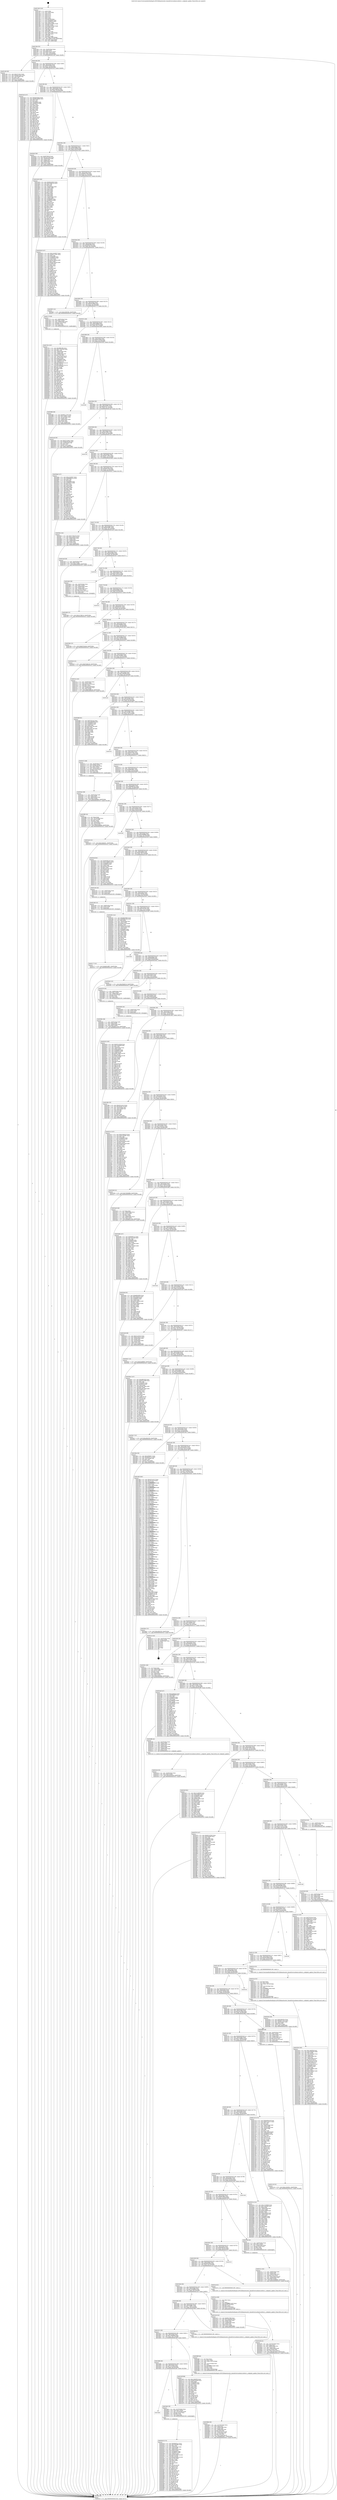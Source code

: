 digraph "0x401540" {
  label = "0x401540 (/mnt/c/Users/mathe/Desktop/tcc/POCII/binaries/extr_linuxdriversusbmiscusbtest.c_endpoint_update_Final-ollvm.out::main(0))"
  labelloc = "t"
  node[shape=record]

  Entry [label="",width=0.3,height=0.3,shape=circle,fillcolor=black,style=filled]
  "0x4015b4" [label="{
     0x4015b4 [32]\l
     | [instrs]\l
     &nbsp;&nbsp;0x4015b4 \<+6\>: mov -0xe8(%rbp),%eax\l
     &nbsp;&nbsp;0x4015ba \<+2\>: mov %eax,%ecx\l
     &nbsp;&nbsp;0x4015bc \<+6\>: sub $0x812e4137,%ecx\l
     &nbsp;&nbsp;0x4015c2 \<+6\>: mov %eax,-0xfc(%rbp)\l
     &nbsp;&nbsp;0x4015c8 \<+6\>: mov %ecx,-0x100(%rbp)\l
     &nbsp;&nbsp;0x4015ce \<+6\>: je 00000000004021d0 \<main+0xc90\>\l
  }"]
  "0x4021d0" [label="{
     0x4021d0 [30]\l
     | [instrs]\l
     &nbsp;&nbsp;0x4021d0 \<+5\>: mov $0x257cb31,%eax\l
     &nbsp;&nbsp;0x4021d5 \<+5\>: mov $0x6dd14902,%ecx\l
     &nbsp;&nbsp;0x4021da \<+3\>: mov -0x2a(%rbp),%dl\l
     &nbsp;&nbsp;0x4021dd \<+3\>: test $0x1,%dl\l
     &nbsp;&nbsp;0x4021e0 \<+3\>: cmovne %ecx,%eax\l
     &nbsp;&nbsp;0x4021e3 \<+6\>: mov %eax,-0xe8(%rbp)\l
     &nbsp;&nbsp;0x4021e9 \<+5\>: jmp 000000000040341f \<main+0x1edf\>\l
  }"]
  "0x4015d4" [label="{
     0x4015d4 [28]\l
     | [instrs]\l
     &nbsp;&nbsp;0x4015d4 \<+5\>: jmp 00000000004015d9 \<main+0x99\>\l
     &nbsp;&nbsp;0x4015d9 \<+6\>: mov -0xfc(%rbp),%eax\l
     &nbsp;&nbsp;0x4015df \<+5\>: sub $0x8576c4eb,%eax\l
     &nbsp;&nbsp;0x4015e4 \<+6\>: mov %eax,-0x104(%rbp)\l
     &nbsp;&nbsp;0x4015ea \<+6\>: je 00000000004023cd \<main+0xe8d\>\l
  }"]
  Exit [label="",width=0.3,height=0.3,shape=circle,fillcolor=black,style=filled,peripheries=2]
  "0x4023cd" [label="{
     0x4023cd [137]\l
     | [instrs]\l
     &nbsp;&nbsp;0x4023cd \<+5\>: mov $0xb0e3e6e0,%eax\l
     &nbsp;&nbsp;0x4023d2 \<+5\>: mov $0x8953dbdb,%ecx\l
     &nbsp;&nbsp;0x4023d7 \<+2\>: mov $0x1,%dl\l
     &nbsp;&nbsp;0x4023d9 \<+2\>: xor %esi,%esi\l
     &nbsp;&nbsp;0x4023db \<+7\>: mov 0x406068,%edi\l
     &nbsp;&nbsp;0x4023e2 \<+8\>: mov 0x406054,%r8d\l
     &nbsp;&nbsp;0x4023ea \<+3\>: sub $0x1,%esi\l
     &nbsp;&nbsp;0x4023ed \<+3\>: mov %edi,%r9d\l
     &nbsp;&nbsp;0x4023f0 \<+3\>: add %esi,%r9d\l
     &nbsp;&nbsp;0x4023f3 \<+4\>: imul %r9d,%edi\l
     &nbsp;&nbsp;0x4023f7 \<+3\>: and $0x1,%edi\l
     &nbsp;&nbsp;0x4023fa \<+3\>: cmp $0x0,%edi\l
     &nbsp;&nbsp;0x4023fd \<+4\>: sete %r10b\l
     &nbsp;&nbsp;0x402401 \<+4\>: cmp $0xa,%r8d\l
     &nbsp;&nbsp;0x402405 \<+4\>: setl %r11b\l
     &nbsp;&nbsp;0x402409 \<+3\>: mov %r10b,%bl\l
     &nbsp;&nbsp;0x40240c \<+3\>: xor $0xff,%bl\l
     &nbsp;&nbsp;0x40240f \<+3\>: mov %r11b,%r14b\l
     &nbsp;&nbsp;0x402412 \<+4\>: xor $0xff,%r14b\l
     &nbsp;&nbsp;0x402416 \<+3\>: xor $0x0,%dl\l
     &nbsp;&nbsp;0x402419 \<+3\>: mov %bl,%r15b\l
     &nbsp;&nbsp;0x40241c \<+4\>: and $0x0,%r15b\l
     &nbsp;&nbsp;0x402420 \<+3\>: and %dl,%r10b\l
     &nbsp;&nbsp;0x402423 \<+3\>: mov %r14b,%r12b\l
     &nbsp;&nbsp;0x402426 \<+4\>: and $0x0,%r12b\l
     &nbsp;&nbsp;0x40242a \<+3\>: and %dl,%r11b\l
     &nbsp;&nbsp;0x40242d \<+3\>: or %r10b,%r15b\l
     &nbsp;&nbsp;0x402430 \<+3\>: or %r11b,%r12b\l
     &nbsp;&nbsp;0x402433 \<+3\>: xor %r12b,%r15b\l
     &nbsp;&nbsp;0x402436 \<+3\>: or %r14b,%bl\l
     &nbsp;&nbsp;0x402439 \<+3\>: xor $0xff,%bl\l
     &nbsp;&nbsp;0x40243c \<+3\>: or $0x0,%dl\l
     &nbsp;&nbsp;0x40243f \<+2\>: and %dl,%bl\l
     &nbsp;&nbsp;0x402441 \<+3\>: or %bl,%r15b\l
     &nbsp;&nbsp;0x402444 \<+4\>: test $0x1,%r15b\l
     &nbsp;&nbsp;0x402448 \<+3\>: cmovne %ecx,%eax\l
     &nbsp;&nbsp;0x40244b \<+6\>: mov %eax,-0xe8(%rbp)\l
     &nbsp;&nbsp;0x402451 \<+5\>: jmp 000000000040341f \<main+0x1edf\>\l
  }"]
  "0x4015f0" [label="{
     0x4015f0 [28]\l
     | [instrs]\l
     &nbsp;&nbsp;0x4015f0 \<+5\>: jmp 00000000004015f5 \<main+0xb5\>\l
     &nbsp;&nbsp;0x4015f5 \<+6\>: mov -0xfc(%rbp),%eax\l
     &nbsp;&nbsp;0x4015fb \<+5\>: sub $0x87bdbce9,%eax\l
     &nbsp;&nbsp;0x401600 \<+6\>: mov %eax,-0x108(%rbp)\l
     &nbsp;&nbsp;0x401606 \<+6\>: je 00000000004030cf \<main+0x1b8f\>\l
  }"]
  "0x403177" [label="{
     0x403177 [15]\l
     | [instrs]\l
     &nbsp;&nbsp;0x403177 \<+10\>: movl $0xb05c9f87,-0xe8(%rbp)\l
     &nbsp;&nbsp;0x403181 \<+5\>: jmp 000000000040341f \<main+0x1edf\>\l
  }"]
  "0x4030cf" [label="{
     0x4030cf [39]\l
     | [instrs]\l
     &nbsp;&nbsp;0x4030cf \<+5\>: mov $0xf07bfd16,%eax\l
     &nbsp;&nbsp;0x4030d4 \<+5\>: mov $0x53ec2956,%ecx\l
     &nbsp;&nbsp;0x4030d9 \<+4\>: mov -0x48(%rbp),%rdx\l
     &nbsp;&nbsp;0x4030dd \<+2\>: mov (%rdx),%esi\l
     &nbsp;&nbsp;0x4030df \<+7\>: mov -0x98(%rbp),%rdx\l
     &nbsp;&nbsp;0x4030e6 \<+2\>: cmp (%rdx),%esi\l
     &nbsp;&nbsp;0x4030e8 \<+3\>: cmovl %ecx,%eax\l
     &nbsp;&nbsp;0x4030eb \<+6\>: mov %eax,-0xe8(%rbp)\l
     &nbsp;&nbsp;0x4030f1 \<+5\>: jmp 000000000040341f \<main+0x1edf\>\l
  }"]
  "0x40160c" [label="{
     0x40160c [28]\l
     | [instrs]\l
     &nbsp;&nbsp;0x40160c \<+5\>: jmp 0000000000401611 \<main+0xd1\>\l
     &nbsp;&nbsp;0x401611 \<+6\>: mov -0xfc(%rbp),%eax\l
     &nbsp;&nbsp;0x401617 \<+5\>: sub $0x8953dbdb,%eax\l
     &nbsp;&nbsp;0x40161c \<+6\>: mov %eax,-0x10c(%rbp)\l
     &nbsp;&nbsp;0x401622 \<+6\>: je 0000000000402456 \<main+0xf16\>\l
  }"]
  "0x403168" [label="{
     0x403168 [15]\l
     | [instrs]\l
     &nbsp;&nbsp;0x403168 \<+4\>: mov -0x68(%rbp),%rax\l
     &nbsp;&nbsp;0x40316c \<+3\>: mov (%rax),%rax\l
     &nbsp;&nbsp;0x40316f \<+3\>: mov %rax,%rdi\l
     &nbsp;&nbsp;0x403172 \<+5\>: call 0000000000401030 \<free@plt\>\l
     | [calls]\l
     &nbsp;&nbsp;0x401030 \{1\} (unknown)\l
  }"]
  "0x402456" [label="{
     0x402456 [183]\l
     | [instrs]\l
     &nbsp;&nbsp;0x402456 \<+5\>: mov $0xb0e3e6e0,%eax\l
     &nbsp;&nbsp;0x40245b \<+5\>: mov $0x100db1c6,%ecx\l
     &nbsp;&nbsp;0x402460 \<+2\>: mov $0x1,%dl\l
     &nbsp;&nbsp;0x402462 \<+2\>: xor %esi,%esi\l
     &nbsp;&nbsp;0x402464 \<+7\>: mov -0xa0(%rbp),%rdi\l
     &nbsp;&nbsp;0x40246b \<+3\>: mov (%rdi),%r8d\l
     &nbsp;&nbsp;0x40246e \<+3\>: mov %esi,%r9d\l
     &nbsp;&nbsp;0x402471 \<+3\>: sub %r8d,%r9d\l
     &nbsp;&nbsp;0x402474 \<+3\>: mov %esi,%r8d\l
     &nbsp;&nbsp;0x402477 \<+4\>: sub $0x1,%r8d\l
     &nbsp;&nbsp;0x40247b \<+3\>: add %r8d,%r9d\l
     &nbsp;&nbsp;0x40247e \<+3\>: mov %esi,%r8d\l
     &nbsp;&nbsp;0x402481 \<+3\>: sub %r9d,%r8d\l
     &nbsp;&nbsp;0x402484 \<+7\>: mov -0xa0(%rbp),%rdi\l
     &nbsp;&nbsp;0x40248b \<+3\>: mov %r8d,(%rdi)\l
     &nbsp;&nbsp;0x40248e \<+8\>: mov 0x406068,%r8d\l
     &nbsp;&nbsp;0x402496 \<+8\>: mov 0x406054,%r9d\l
     &nbsp;&nbsp;0x40249e \<+3\>: sub $0x1,%esi\l
     &nbsp;&nbsp;0x4024a1 \<+3\>: mov %r8d,%r10d\l
     &nbsp;&nbsp;0x4024a4 \<+3\>: add %esi,%r10d\l
     &nbsp;&nbsp;0x4024a7 \<+4\>: imul %r10d,%r8d\l
     &nbsp;&nbsp;0x4024ab \<+4\>: and $0x1,%r8d\l
     &nbsp;&nbsp;0x4024af \<+4\>: cmp $0x0,%r8d\l
     &nbsp;&nbsp;0x4024b3 \<+4\>: sete %r11b\l
     &nbsp;&nbsp;0x4024b7 \<+4\>: cmp $0xa,%r9d\l
     &nbsp;&nbsp;0x4024bb \<+3\>: setl %bl\l
     &nbsp;&nbsp;0x4024be \<+3\>: mov %r11b,%r14b\l
     &nbsp;&nbsp;0x4024c1 \<+4\>: xor $0xff,%r14b\l
     &nbsp;&nbsp;0x4024c5 \<+3\>: mov %bl,%r15b\l
     &nbsp;&nbsp;0x4024c8 \<+4\>: xor $0xff,%r15b\l
     &nbsp;&nbsp;0x4024cc \<+3\>: xor $0x0,%dl\l
     &nbsp;&nbsp;0x4024cf \<+3\>: mov %r14b,%r12b\l
     &nbsp;&nbsp;0x4024d2 \<+4\>: and $0x0,%r12b\l
     &nbsp;&nbsp;0x4024d6 \<+3\>: and %dl,%r11b\l
     &nbsp;&nbsp;0x4024d9 \<+3\>: mov %r15b,%r13b\l
     &nbsp;&nbsp;0x4024dc \<+4\>: and $0x0,%r13b\l
     &nbsp;&nbsp;0x4024e0 \<+2\>: and %dl,%bl\l
     &nbsp;&nbsp;0x4024e2 \<+3\>: or %r11b,%r12b\l
     &nbsp;&nbsp;0x4024e5 \<+3\>: or %bl,%r13b\l
     &nbsp;&nbsp;0x4024e8 \<+3\>: xor %r13b,%r12b\l
     &nbsp;&nbsp;0x4024eb \<+3\>: or %r15b,%r14b\l
     &nbsp;&nbsp;0x4024ee \<+4\>: xor $0xff,%r14b\l
     &nbsp;&nbsp;0x4024f2 \<+3\>: or $0x0,%dl\l
     &nbsp;&nbsp;0x4024f5 \<+3\>: and %dl,%r14b\l
     &nbsp;&nbsp;0x4024f8 \<+3\>: or %r14b,%r12b\l
     &nbsp;&nbsp;0x4024fb \<+4\>: test $0x1,%r12b\l
     &nbsp;&nbsp;0x4024ff \<+3\>: cmovne %ecx,%eax\l
     &nbsp;&nbsp;0x402502 \<+6\>: mov %eax,-0xe8(%rbp)\l
     &nbsp;&nbsp;0x402508 \<+5\>: jmp 000000000040341f \<main+0x1edf\>\l
  }"]
  "0x401628" [label="{
     0x401628 [28]\l
     | [instrs]\l
     &nbsp;&nbsp;0x401628 \<+5\>: jmp 000000000040162d \<main+0xed\>\l
     &nbsp;&nbsp;0x40162d \<+6\>: mov -0xfc(%rbp),%eax\l
     &nbsp;&nbsp;0x401633 \<+5\>: sub $0x8d01c7e9,%eax\l
     &nbsp;&nbsp;0x401638 \<+6\>: mov %eax,-0x110(%rbp)\l
     &nbsp;&nbsp;0x40163e \<+6\>: je 0000000000402918 \<main+0x13d8\>\l
  }"]
  "0x40311d" [label="{
     0x40311d [15]\l
     | [instrs]\l
     &nbsp;&nbsp;0x40311d \<+10\>: movl $0xc1b2905c,-0xe8(%rbp)\l
     &nbsp;&nbsp;0x403127 \<+5\>: jmp 000000000040341f \<main+0x1edf\>\l
  }"]
  "0x402918" [label="{
     0x402918 [147]\l
     | [instrs]\l
     &nbsp;&nbsp;0x402918 \<+5\>: mov $0xcc542b67,%eax\l
     &nbsp;&nbsp;0x40291d \<+5\>: mov $0xa9771491,%ecx\l
     &nbsp;&nbsp;0x402922 \<+2\>: mov $0x1,%dl\l
     &nbsp;&nbsp;0x402924 \<+7\>: mov 0x406068,%esi\l
     &nbsp;&nbsp;0x40292b \<+7\>: mov 0x406054,%edi\l
     &nbsp;&nbsp;0x402932 \<+3\>: mov %esi,%r8d\l
     &nbsp;&nbsp;0x402935 \<+7\>: add $0x4e149a2b,%r8d\l
     &nbsp;&nbsp;0x40293c \<+4\>: sub $0x1,%r8d\l
     &nbsp;&nbsp;0x402940 \<+7\>: sub $0x4e149a2b,%r8d\l
     &nbsp;&nbsp;0x402947 \<+4\>: imul %r8d,%esi\l
     &nbsp;&nbsp;0x40294b \<+3\>: and $0x1,%esi\l
     &nbsp;&nbsp;0x40294e \<+3\>: cmp $0x0,%esi\l
     &nbsp;&nbsp;0x402951 \<+4\>: sete %r9b\l
     &nbsp;&nbsp;0x402955 \<+3\>: cmp $0xa,%edi\l
     &nbsp;&nbsp;0x402958 \<+4\>: setl %r10b\l
     &nbsp;&nbsp;0x40295c \<+3\>: mov %r9b,%r11b\l
     &nbsp;&nbsp;0x40295f \<+4\>: xor $0xff,%r11b\l
     &nbsp;&nbsp;0x402963 \<+3\>: mov %r10b,%bl\l
     &nbsp;&nbsp;0x402966 \<+3\>: xor $0xff,%bl\l
     &nbsp;&nbsp;0x402969 \<+3\>: xor $0x1,%dl\l
     &nbsp;&nbsp;0x40296c \<+3\>: mov %r11b,%r14b\l
     &nbsp;&nbsp;0x40296f \<+4\>: and $0xff,%r14b\l
     &nbsp;&nbsp;0x402973 \<+3\>: and %dl,%r9b\l
     &nbsp;&nbsp;0x402976 \<+3\>: mov %bl,%r15b\l
     &nbsp;&nbsp;0x402979 \<+4\>: and $0xff,%r15b\l
     &nbsp;&nbsp;0x40297d \<+3\>: and %dl,%r10b\l
     &nbsp;&nbsp;0x402980 \<+3\>: or %r9b,%r14b\l
     &nbsp;&nbsp;0x402983 \<+3\>: or %r10b,%r15b\l
     &nbsp;&nbsp;0x402986 \<+3\>: xor %r15b,%r14b\l
     &nbsp;&nbsp;0x402989 \<+3\>: or %bl,%r11b\l
     &nbsp;&nbsp;0x40298c \<+4\>: xor $0xff,%r11b\l
     &nbsp;&nbsp;0x402990 \<+3\>: or $0x1,%dl\l
     &nbsp;&nbsp;0x402993 \<+3\>: and %dl,%r11b\l
     &nbsp;&nbsp;0x402996 \<+3\>: or %r11b,%r14b\l
     &nbsp;&nbsp;0x402999 \<+4\>: test $0x1,%r14b\l
     &nbsp;&nbsp;0x40299d \<+3\>: cmovne %ecx,%eax\l
     &nbsp;&nbsp;0x4029a0 \<+6\>: mov %eax,-0xe8(%rbp)\l
     &nbsp;&nbsp;0x4029a6 \<+5\>: jmp 000000000040341f \<main+0x1edf\>\l
  }"]
  "0x401644" [label="{
     0x401644 [28]\l
     | [instrs]\l
     &nbsp;&nbsp;0x401644 \<+5\>: jmp 0000000000401649 \<main+0x109\>\l
     &nbsp;&nbsp;0x401649 \<+6\>: mov -0xfc(%rbp),%eax\l
     &nbsp;&nbsp;0x40164f \<+5\>: sub $0x8d8be19b,%eax\l
     &nbsp;&nbsp;0x401654 \<+6\>: mov %eax,-0x114(%rbp)\l
     &nbsp;&nbsp;0x40165a \<+6\>: je 0000000000402f67 \<main+0x1a27\>\l
  }"]
  "0x40301b" [label="{
     0x40301b [165]\l
     | [instrs]\l
     &nbsp;&nbsp;0x40301b \<+5\>: mov $0x9321d24b,%ecx\l
     &nbsp;&nbsp;0x403020 \<+5\>: mov $0xc18e0bdf,%edx\l
     &nbsp;&nbsp;0x403025 \<+3\>: mov $0x1,%sil\l
     &nbsp;&nbsp;0x403028 \<+4\>: mov -0x48(%rbp),%rax\l
     &nbsp;&nbsp;0x40302c \<+6\>: movl $0x0,(%rax)\l
     &nbsp;&nbsp;0x403032 \<+8\>: mov 0x406068,%r8d\l
     &nbsp;&nbsp;0x40303a \<+8\>: mov 0x406054,%r9d\l
     &nbsp;&nbsp;0x403042 \<+3\>: mov %r8d,%r10d\l
     &nbsp;&nbsp;0x403045 \<+7\>: add $0x6f720893,%r10d\l
     &nbsp;&nbsp;0x40304c \<+4\>: sub $0x1,%r10d\l
     &nbsp;&nbsp;0x403050 \<+7\>: sub $0x6f720893,%r10d\l
     &nbsp;&nbsp;0x403057 \<+4\>: imul %r10d,%r8d\l
     &nbsp;&nbsp;0x40305b \<+4\>: and $0x1,%r8d\l
     &nbsp;&nbsp;0x40305f \<+4\>: cmp $0x0,%r8d\l
     &nbsp;&nbsp;0x403063 \<+4\>: sete %r11b\l
     &nbsp;&nbsp;0x403067 \<+4\>: cmp $0xa,%r9d\l
     &nbsp;&nbsp;0x40306b \<+3\>: setl %bl\l
     &nbsp;&nbsp;0x40306e \<+3\>: mov %r11b,%r14b\l
     &nbsp;&nbsp;0x403071 \<+4\>: xor $0xff,%r14b\l
     &nbsp;&nbsp;0x403075 \<+3\>: mov %bl,%r15b\l
     &nbsp;&nbsp;0x403078 \<+4\>: xor $0xff,%r15b\l
     &nbsp;&nbsp;0x40307c \<+4\>: xor $0x1,%sil\l
     &nbsp;&nbsp;0x403080 \<+3\>: mov %r14b,%r12b\l
     &nbsp;&nbsp;0x403083 \<+4\>: and $0xff,%r12b\l
     &nbsp;&nbsp;0x403087 \<+3\>: and %sil,%r11b\l
     &nbsp;&nbsp;0x40308a \<+3\>: mov %r15b,%r13b\l
     &nbsp;&nbsp;0x40308d \<+4\>: and $0xff,%r13b\l
     &nbsp;&nbsp;0x403091 \<+3\>: and %sil,%bl\l
     &nbsp;&nbsp;0x403094 \<+3\>: or %r11b,%r12b\l
     &nbsp;&nbsp;0x403097 \<+3\>: or %bl,%r13b\l
     &nbsp;&nbsp;0x40309a \<+3\>: xor %r13b,%r12b\l
     &nbsp;&nbsp;0x40309d \<+3\>: or %r15b,%r14b\l
     &nbsp;&nbsp;0x4030a0 \<+4\>: xor $0xff,%r14b\l
     &nbsp;&nbsp;0x4030a4 \<+4\>: or $0x1,%sil\l
     &nbsp;&nbsp;0x4030a8 \<+3\>: and %sil,%r14b\l
     &nbsp;&nbsp;0x4030ab \<+3\>: or %r14b,%r12b\l
     &nbsp;&nbsp;0x4030ae \<+4\>: test $0x1,%r12b\l
     &nbsp;&nbsp;0x4030b2 \<+3\>: cmovne %edx,%ecx\l
     &nbsp;&nbsp;0x4030b5 \<+6\>: mov %ecx,-0xe8(%rbp)\l
     &nbsp;&nbsp;0x4030bb \<+5\>: jmp 000000000040341f \<main+0x1edf\>\l
  }"]
  "0x402f67" [label="{
     0x402f67 [15]\l
     | [instrs]\l
     &nbsp;&nbsp;0x402f67 \<+10\>: movl $0x1620f160,-0xe8(%rbp)\l
     &nbsp;&nbsp;0x402f71 \<+5\>: jmp 000000000040341f \<main+0x1edf\>\l
  }"]
  "0x401660" [label="{
     0x401660 [28]\l
     | [instrs]\l
     &nbsp;&nbsp;0x401660 \<+5\>: jmp 0000000000401665 \<main+0x125\>\l
     &nbsp;&nbsp;0x401665 \<+6\>: mov -0xfc(%rbp),%eax\l
     &nbsp;&nbsp;0x40166b \<+5\>: sub $0x91b1e0b8,%eax\l
     &nbsp;&nbsp;0x401670 \<+6\>: mov %eax,-0x118(%rbp)\l
     &nbsp;&nbsp;0x401676 \<+6\>: je 000000000040277f \<main+0x123f\>\l
  }"]
  "0x402e8b" [label="{
     0x402e8b [15]\l
     | [instrs]\l
     &nbsp;&nbsp;0x402e8b \<+10\>: movl $0x147ddc2e,-0xe8(%rbp)\l
     &nbsp;&nbsp;0x402e95 \<+5\>: jmp 000000000040341f \<main+0x1edf\>\l
  }"]
  "0x40277f" [label="{
     0x40277f [29]\l
     | [instrs]\l
     &nbsp;&nbsp;0x40277f \<+4\>: mov -0x80(%rbp),%rax\l
     &nbsp;&nbsp;0x402783 \<+6\>: movl $0x1,(%rax)\l
     &nbsp;&nbsp;0x402789 \<+4\>: mov -0x80(%rbp),%rax\l
     &nbsp;&nbsp;0x40278d \<+3\>: movslq (%rax),%rax\l
     &nbsp;&nbsp;0x402790 \<+4\>: shl $0x2,%rax\l
     &nbsp;&nbsp;0x402794 \<+3\>: mov %rax,%rdi\l
     &nbsp;&nbsp;0x402797 \<+5\>: call 0000000000401050 \<malloc@plt\>\l
     | [calls]\l
     &nbsp;&nbsp;0x401050 \{1\} (unknown)\l
  }"]
  "0x40167c" [label="{
     0x40167c [28]\l
     | [instrs]\l
     &nbsp;&nbsp;0x40167c \<+5\>: jmp 0000000000401681 \<main+0x141\>\l
     &nbsp;&nbsp;0x401681 \<+6\>: mov -0xfc(%rbp),%eax\l
     &nbsp;&nbsp;0x401687 \<+5\>: sub $0x92adb888,%eax\l
     &nbsp;&nbsp;0x40168c \<+6\>: mov %eax,-0x11c(%rbp)\l
     &nbsp;&nbsp;0x401692 \<+6\>: je 0000000000402866 \<main+0x1326\>\l
  }"]
  "0x402e24" [label="{
     0x402e24 [25]\l
     | [instrs]\l
     &nbsp;&nbsp;0x402e24 \<+4\>: mov -0x58(%rbp),%rax\l
     &nbsp;&nbsp;0x402e28 \<+6\>: movl $0x0,(%rax)\l
     &nbsp;&nbsp;0x402e2e \<+10\>: movl $0x1620f160,-0xe8(%rbp)\l
     &nbsp;&nbsp;0x402e38 \<+5\>: jmp 000000000040341f \<main+0x1edf\>\l
  }"]
  "0x402866" [label="{
     0x402866 [36]\l
     | [instrs]\l
     &nbsp;&nbsp;0x402866 \<+5\>: mov $0x8d01c7e9,%eax\l
     &nbsp;&nbsp;0x40286b \<+5\>: mov $0x77499fc1,%ecx\l
     &nbsp;&nbsp;0x402870 \<+4\>: mov -0x78(%rbp),%rdx\l
     &nbsp;&nbsp;0x402874 \<+2\>: mov (%rdx),%esi\l
     &nbsp;&nbsp;0x402876 \<+4\>: mov -0x80(%rbp),%rdx\l
     &nbsp;&nbsp;0x40287a \<+2\>: cmp (%rdx),%esi\l
     &nbsp;&nbsp;0x40287c \<+3\>: cmovl %ecx,%eax\l
     &nbsp;&nbsp;0x40287f \<+6\>: mov %eax,-0xe8(%rbp)\l
     &nbsp;&nbsp;0x402885 \<+5\>: jmp 000000000040341f \<main+0x1edf\>\l
  }"]
  "0x401698" [label="{
     0x401698 [28]\l
     | [instrs]\l
     &nbsp;&nbsp;0x401698 \<+5\>: jmp 000000000040169d \<main+0x15d\>\l
     &nbsp;&nbsp;0x40169d \<+6\>: mov -0xfc(%rbp),%eax\l
     &nbsp;&nbsp;0x4016a3 \<+5\>: sub $0x9321d24b,%eax\l
     &nbsp;&nbsp;0x4016a8 \<+6\>: mov %eax,-0x120(%rbp)\l
     &nbsp;&nbsp;0x4016ae \<+6\>: je 00000000004033f9 \<main+0x1eb9\>\l
  }"]
  "0x402cf6" [label="{
     0x402cf6 [41]\l
     | [instrs]\l
     &nbsp;&nbsp;0x402cf6 \<+6\>: mov -0x234(%rbp),%ecx\l
     &nbsp;&nbsp;0x402cfc \<+3\>: imul %eax,%ecx\l
     &nbsp;&nbsp;0x402cff \<+4\>: mov -0x68(%rbp),%rsi\l
     &nbsp;&nbsp;0x402d03 \<+3\>: mov (%rsi),%rsi\l
     &nbsp;&nbsp;0x402d06 \<+4\>: mov -0x60(%rbp),%rdi\l
     &nbsp;&nbsp;0x402d0a \<+3\>: movslq (%rdi),%rdi\l
     &nbsp;&nbsp;0x402d0d \<+3\>: mov %ecx,(%rsi,%rdi,4)\l
     &nbsp;&nbsp;0x402d10 \<+10\>: movl $0x3de78453,-0xe8(%rbp)\l
     &nbsp;&nbsp;0x402d1a \<+5\>: jmp 000000000040341f \<main+0x1edf\>\l
  }"]
  "0x4033f9" [label="{
     0x4033f9\l
  }", style=dashed]
  "0x4016b4" [label="{
     0x4016b4 [28]\l
     | [instrs]\l
     &nbsp;&nbsp;0x4016b4 \<+5\>: jmp 00000000004016b9 \<main+0x179\>\l
     &nbsp;&nbsp;0x4016b9 \<+6\>: mov -0xfc(%rbp),%eax\l
     &nbsp;&nbsp;0x4016bf \<+5\>: sub $0x9a230774,%eax\l
     &nbsp;&nbsp;0x4016c4 \<+6\>: mov %eax,-0x124(%rbp)\l
     &nbsp;&nbsp;0x4016ca \<+6\>: je 0000000000402cab \<main+0x176b\>\l
  }"]
  "0x402cce" [label="{
     0x402cce [40]\l
     | [instrs]\l
     &nbsp;&nbsp;0x402cce \<+5\>: mov $0x2,%ecx\l
     &nbsp;&nbsp;0x402cd3 \<+1\>: cltd\l
     &nbsp;&nbsp;0x402cd4 \<+2\>: idiv %ecx\l
     &nbsp;&nbsp;0x402cd6 \<+6\>: imul $0xfffffffe,%edx,%ecx\l
     &nbsp;&nbsp;0x402cdc \<+6\>: add $0x2037fcf,%ecx\l
     &nbsp;&nbsp;0x402ce2 \<+3\>: add $0x1,%ecx\l
     &nbsp;&nbsp;0x402ce5 \<+6\>: sub $0x2037fcf,%ecx\l
     &nbsp;&nbsp;0x402ceb \<+6\>: mov %ecx,-0x234(%rbp)\l
     &nbsp;&nbsp;0x402cf1 \<+5\>: call 0000000000401160 \<next_i\>\l
     | [calls]\l
     &nbsp;&nbsp;0x401160 \{1\} (/mnt/c/Users/mathe/Desktop/tcc/POCII/binaries/extr_linuxdriversusbmiscusbtest.c_endpoint_update_Final-ollvm.out::next_i)\l
  }"]
  "0x402cab" [label="{
     0x402cab [30]\l
     | [instrs]\l
     &nbsp;&nbsp;0x402cab \<+5\>: mov $0x37c24441,%eax\l
     &nbsp;&nbsp;0x402cb0 \<+5\>: mov $0x6f339789,%ecx\l
     &nbsp;&nbsp;0x402cb5 \<+3\>: mov -0x29(%rbp),%dl\l
     &nbsp;&nbsp;0x402cb8 \<+3\>: test $0x1,%dl\l
     &nbsp;&nbsp;0x402cbb \<+3\>: cmovne %ecx,%eax\l
     &nbsp;&nbsp;0x402cbe \<+6\>: mov %eax,-0xe8(%rbp)\l
     &nbsp;&nbsp;0x402cc4 \<+5\>: jmp 000000000040341f \<main+0x1edf\>\l
  }"]
  "0x4016d0" [label="{
     0x4016d0 [28]\l
     | [instrs]\l
     &nbsp;&nbsp;0x4016d0 \<+5\>: jmp 00000000004016d5 \<main+0x195\>\l
     &nbsp;&nbsp;0x4016d5 \<+6\>: mov -0xfc(%rbp),%eax\l
     &nbsp;&nbsp;0x4016db \<+5\>: sub $0x9ea78947,%eax\l
     &nbsp;&nbsp;0x4016e0 \<+6\>: mov %eax,-0x128(%rbp)\l
     &nbsp;&nbsp;0x4016e6 \<+6\>: je 0000000000403195 \<main+0x1c55\>\l
  }"]
  "0x402b1b" [label="{
     0x402b1b [172]\l
     | [instrs]\l
     &nbsp;&nbsp;0x402b1b \<+5\>: mov $0xbfe801ac,%ecx\l
     &nbsp;&nbsp;0x402b20 \<+5\>: mov $0x1d4d48fc,%edx\l
     &nbsp;&nbsp;0x402b25 \<+3\>: mov $0x1,%sil\l
     &nbsp;&nbsp;0x402b28 \<+4\>: mov -0x68(%rbp),%rdi\l
     &nbsp;&nbsp;0x402b2c \<+3\>: mov %rax,(%rdi)\l
     &nbsp;&nbsp;0x402b2f \<+4\>: mov -0x60(%rbp),%rax\l
     &nbsp;&nbsp;0x402b33 \<+6\>: movl $0x0,(%rax)\l
     &nbsp;&nbsp;0x402b39 \<+8\>: mov 0x406068,%r8d\l
     &nbsp;&nbsp;0x402b41 \<+8\>: mov 0x406054,%r9d\l
     &nbsp;&nbsp;0x402b49 \<+3\>: mov %r8d,%r10d\l
     &nbsp;&nbsp;0x402b4c \<+7\>: add $0xe9329800,%r10d\l
     &nbsp;&nbsp;0x402b53 \<+4\>: sub $0x1,%r10d\l
     &nbsp;&nbsp;0x402b57 \<+7\>: sub $0xe9329800,%r10d\l
     &nbsp;&nbsp;0x402b5e \<+4\>: imul %r10d,%r8d\l
     &nbsp;&nbsp;0x402b62 \<+4\>: and $0x1,%r8d\l
     &nbsp;&nbsp;0x402b66 \<+4\>: cmp $0x0,%r8d\l
     &nbsp;&nbsp;0x402b6a \<+4\>: sete %r11b\l
     &nbsp;&nbsp;0x402b6e \<+4\>: cmp $0xa,%r9d\l
     &nbsp;&nbsp;0x402b72 \<+3\>: setl %bl\l
     &nbsp;&nbsp;0x402b75 \<+3\>: mov %r11b,%r14b\l
     &nbsp;&nbsp;0x402b78 \<+4\>: xor $0xff,%r14b\l
     &nbsp;&nbsp;0x402b7c \<+3\>: mov %bl,%r15b\l
     &nbsp;&nbsp;0x402b7f \<+4\>: xor $0xff,%r15b\l
     &nbsp;&nbsp;0x402b83 \<+4\>: xor $0x0,%sil\l
     &nbsp;&nbsp;0x402b87 \<+3\>: mov %r14b,%r12b\l
     &nbsp;&nbsp;0x402b8a \<+4\>: and $0x0,%r12b\l
     &nbsp;&nbsp;0x402b8e \<+3\>: and %sil,%r11b\l
     &nbsp;&nbsp;0x402b91 \<+3\>: mov %r15b,%r13b\l
     &nbsp;&nbsp;0x402b94 \<+4\>: and $0x0,%r13b\l
     &nbsp;&nbsp;0x402b98 \<+3\>: and %sil,%bl\l
     &nbsp;&nbsp;0x402b9b \<+3\>: or %r11b,%r12b\l
     &nbsp;&nbsp;0x402b9e \<+3\>: or %bl,%r13b\l
     &nbsp;&nbsp;0x402ba1 \<+3\>: xor %r13b,%r12b\l
     &nbsp;&nbsp;0x402ba4 \<+3\>: or %r15b,%r14b\l
     &nbsp;&nbsp;0x402ba7 \<+4\>: xor $0xff,%r14b\l
     &nbsp;&nbsp;0x402bab \<+4\>: or $0x0,%sil\l
     &nbsp;&nbsp;0x402baf \<+3\>: and %sil,%r14b\l
     &nbsp;&nbsp;0x402bb2 \<+3\>: or %r14b,%r12b\l
     &nbsp;&nbsp;0x402bb5 \<+4\>: test $0x1,%r12b\l
     &nbsp;&nbsp;0x402bb9 \<+3\>: cmovne %edx,%ecx\l
     &nbsp;&nbsp;0x402bbc \<+6\>: mov %ecx,-0xe8(%rbp)\l
     &nbsp;&nbsp;0x402bc2 \<+5\>: jmp 000000000040341f \<main+0x1edf\>\l
  }"]
  "0x403195" [label="{
     0x403195\l
  }", style=dashed]
  "0x4016ec" [label="{
     0x4016ec [28]\l
     | [instrs]\l
     &nbsp;&nbsp;0x4016ec \<+5\>: jmp 00000000004016f1 \<main+0x1b1\>\l
     &nbsp;&nbsp;0x4016f1 \<+6\>: mov -0xfc(%rbp),%eax\l
     &nbsp;&nbsp;0x4016f7 \<+5\>: sub $0xa9771491,%eax\l
     &nbsp;&nbsp;0x4016fc \<+6\>: mov %eax,-0x12c(%rbp)\l
     &nbsp;&nbsp;0x401702 \<+6\>: je 00000000004029ab \<main+0x146b\>\l
  }"]
  "0x401db4" [label="{
     0x401db4\l
  }", style=dashed]
  "0x4029ab" [label="{
     0x4029ab [137]\l
     | [instrs]\l
     &nbsp;&nbsp;0x4029ab \<+5\>: mov $0xcc542b67,%eax\l
     &nbsp;&nbsp;0x4029b0 \<+5\>: mov $0xdb98e253,%ecx\l
     &nbsp;&nbsp;0x4029b5 \<+2\>: mov $0x1,%dl\l
     &nbsp;&nbsp;0x4029b7 \<+2\>: xor %esi,%esi\l
     &nbsp;&nbsp;0x4029b9 \<+7\>: mov 0x406068,%edi\l
     &nbsp;&nbsp;0x4029c0 \<+8\>: mov 0x406054,%r8d\l
     &nbsp;&nbsp;0x4029c8 \<+3\>: sub $0x1,%esi\l
     &nbsp;&nbsp;0x4029cb \<+3\>: mov %edi,%r9d\l
     &nbsp;&nbsp;0x4029ce \<+3\>: add %esi,%r9d\l
     &nbsp;&nbsp;0x4029d1 \<+4\>: imul %r9d,%edi\l
     &nbsp;&nbsp;0x4029d5 \<+3\>: and $0x1,%edi\l
     &nbsp;&nbsp;0x4029d8 \<+3\>: cmp $0x0,%edi\l
     &nbsp;&nbsp;0x4029db \<+4\>: sete %r10b\l
     &nbsp;&nbsp;0x4029df \<+4\>: cmp $0xa,%r8d\l
     &nbsp;&nbsp;0x4029e3 \<+4\>: setl %r11b\l
     &nbsp;&nbsp;0x4029e7 \<+3\>: mov %r10b,%bl\l
     &nbsp;&nbsp;0x4029ea \<+3\>: xor $0xff,%bl\l
     &nbsp;&nbsp;0x4029ed \<+3\>: mov %r11b,%r14b\l
     &nbsp;&nbsp;0x4029f0 \<+4\>: xor $0xff,%r14b\l
     &nbsp;&nbsp;0x4029f4 \<+3\>: xor $0x0,%dl\l
     &nbsp;&nbsp;0x4029f7 \<+3\>: mov %bl,%r15b\l
     &nbsp;&nbsp;0x4029fa \<+4\>: and $0x0,%r15b\l
     &nbsp;&nbsp;0x4029fe \<+3\>: and %dl,%r10b\l
     &nbsp;&nbsp;0x402a01 \<+3\>: mov %r14b,%r12b\l
     &nbsp;&nbsp;0x402a04 \<+4\>: and $0x0,%r12b\l
     &nbsp;&nbsp;0x402a08 \<+3\>: and %dl,%r11b\l
     &nbsp;&nbsp;0x402a0b \<+3\>: or %r10b,%r15b\l
     &nbsp;&nbsp;0x402a0e \<+3\>: or %r11b,%r12b\l
     &nbsp;&nbsp;0x402a11 \<+3\>: xor %r12b,%r15b\l
     &nbsp;&nbsp;0x402a14 \<+3\>: or %r14b,%bl\l
     &nbsp;&nbsp;0x402a17 \<+3\>: xor $0xff,%bl\l
     &nbsp;&nbsp;0x402a1a \<+3\>: or $0x0,%dl\l
     &nbsp;&nbsp;0x402a1d \<+2\>: and %dl,%bl\l
     &nbsp;&nbsp;0x402a1f \<+3\>: or %bl,%r15b\l
     &nbsp;&nbsp;0x402a22 \<+4\>: test $0x1,%r15b\l
     &nbsp;&nbsp;0x402a26 \<+3\>: cmovne %ecx,%eax\l
     &nbsp;&nbsp;0x402a29 \<+6\>: mov %eax,-0xe8(%rbp)\l
     &nbsp;&nbsp;0x402a2f \<+5\>: jmp 000000000040341f \<main+0x1edf\>\l
  }"]
  "0x401708" [label="{
     0x401708 [28]\l
     | [instrs]\l
     &nbsp;&nbsp;0x401708 \<+5\>: jmp 000000000040170d \<main+0x1cd\>\l
     &nbsp;&nbsp;0x40170d \<+6\>: mov -0xfc(%rbp),%eax\l
     &nbsp;&nbsp;0x401713 \<+5\>: sub $0xab87cc5b,%eax\l
     &nbsp;&nbsp;0x401718 \<+6\>: mov %eax,-0x130(%rbp)\l
     &nbsp;&nbsp;0x40171e \<+6\>: je 00000000004026c2 \<main+0x1182\>\l
  }"]
  "0x402afe" [label="{
     0x402afe [29]\l
     | [instrs]\l
     &nbsp;&nbsp;0x402afe \<+4\>: mov -0x70(%rbp),%rax\l
     &nbsp;&nbsp;0x402b02 \<+6\>: movl $0x1,(%rax)\l
     &nbsp;&nbsp;0x402b08 \<+4\>: mov -0x70(%rbp),%rax\l
     &nbsp;&nbsp;0x402b0c \<+3\>: movslq (%rax),%rax\l
     &nbsp;&nbsp;0x402b0f \<+4\>: shl $0x2,%rax\l
     &nbsp;&nbsp;0x402b13 \<+3\>: mov %rax,%rdi\l
     &nbsp;&nbsp;0x402b16 \<+5\>: call 0000000000401050 \<malloc@plt\>\l
     | [calls]\l
     &nbsp;&nbsp;0x401050 \{1\} (unknown)\l
  }"]
  "0x4026c2" [label="{
     0x4026c2 [42]\l
     | [instrs]\l
     &nbsp;&nbsp;0x4026c2 \<+5\>: mov $0x1478a57b,%eax\l
     &nbsp;&nbsp;0x4026c7 \<+5\>: mov $0x1c50e91f,%ecx\l
     &nbsp;&nbsp;0x4026cc \<+7\>: mov -0x88(%rbp),%rdx\l
     &nbsp;&nbsp;0x4026d3 \<+2\>: mov (%rdx),%esi\l
     &nbsp;&nbsp;0x4026d5 \<+7\>: mov -0x98(%rbp),%rdx\l
     &nbsp;&nbsp;0x4026dc \<+2\>: cmp (%rdx),%esi\l
     &nbsp;&nbsp;0x4026de \<+3\>: cmovl %ecx,%eax\l
     &nbsp;&nbsp;0x4026e1 \<+6\>: mov %eax,-0xe8(%rbp)\l
     &nbsp;&nbsp;0x4026e7 \<+5\>: jmp 000000000040341f \<main+0x1edf\>\l
  }"]
  "0x401724" [label="{
     0x401724 [28]\l
     | [instrs]\l
     &nbsp;&nbsp;0x401724 \<+5\>: jmp 0000000000401729 \<main+0x1e9\>\l
     &nbsp;&nbsp;0x401729 \<+6\>: mov -0xfc(%rbp),%eax\l
     &nbsp;&nbsp;0x40172f \<+5\>: sub $0xb05c9f87,%eax\l
     &nbsp;&nbsp;0x401734 \<+6\>: mov %eax,-0x134(%rbp)\l
     &nbsp;&nbsp;0x40173a \<+6\>: je 00000000004031a9 \<main+0x1c69\>\l
  }"]
  "0x4028bb" [label="{
     0x4028bb [59]\l
     | [instrs]\l
     &nbsp;&nbsp;0x4028bb \<+6\>: mov -0x230(%rbp),%ecx\l
     &nbsp;&nbsp;0x4028c1 \<+3\>: imul %eax,%ecx\l
     &nbsp;&nbsp;0x4028c4 \<+7\>: mov -0x90(%rbp),%rdi\l
     &nbsp;&nbsp;0x4028cb \<+3\>: mov (%rdi),%rdi\l
     &nbsp;&nbsp;0x4028ce \<+7\>: mov -0x88(%rbp),%r8\l
     &nbsp;&nbsp;0x4028d5 \<+3\>: movslq (%r8),%r8\l
     &nbsp;&nbsp;0x4028d8 \<+4\>: mov (%rdi,%r8,8),%rdi\l
     &nbsp;&nbsp;0x4028dc \<+4\>: mov -0x78(%rbp),%r8\l
     &nbsp;&nbsp;0x4028e0 \<+3\>: movslq (%r8),%r8\l
     &nbsp;&nbsp;0x4028e3 \<+4\>: mov %ecx,(%rdi,%r8,4)\l
     &nbsp;&nbsp;0x4028e7 \<+10\>: movl $0xd8928821,-0xe8(%rbp)\l
     &nbsp;&nbsp;0x4028f1 \<+5\>: jmp 000000000040341f \<main+0x1edf\>\l
  }"]
  "0x4031a9" [label="{
     0x4031a9 [28]\l
     | [instrs]\l
     &nbsp;&nbsp;0x4031a9 \<+7\>: mov -0xe0(%rbp),%rax\l
     &nbsp;&nbsp;0x4031b0 \<+6\>: movl $0x0,(%rax)\l
     &nbsp;&nbsp;0x4031b6 \<+10\>: movl $0x2c1ffcf9,-0xe8(%rbp)\l
     &nbsp;&nbsp;0x4031c0 \<+5\>: jmp 000000000040341f \<main+0x1edf\>\l
  }"]
  "0x401740" [label="{
     0x401740 [28]\l
     | [instrs]\l
     &nbsp;&nbsp;0x401740 \<+5\>: jmp 0000000000401745 \<main+0x205\>\l
     &nbsp;&nbsp;0x401745 \<+6\>: mov -0xfc(%rbp),%eax\l
     &nbsp;&nbsp;0x40174b \<+5\>: sub $0xb0e3e6e0,%eax\l
     &nbsp;&nbsp;0x401750 \<+6\>: mov %eax,-0x138(%rbp)\l
     &nbsp;&nbsp;0x401756 \<+6\>: je 00000000004032b7 \<main+0x1d77\>\l
  }"]
  "0x40288f" [label="{
     0x40288f [44]\l
     | [instrs]\l
     &nbsp;&nbsp;0x40288f \<+2\>: xor %ecx,%ecx\l
     &nbsp;&nbsp;0x402891 \<+5\>: mov $0x2,%edx\l
     &nbsp;&nbsp;0x402896 \<+6\>: mov %edx,-0x22c(%rbp)\l
     &nbsp;&nbsp;0x40289c \<+1\>: cltd\l
     &nbsp;&nbsp;0x40289d \<+6\>: mov -0x22c(%rbp),%esi\l
     &nbsp;&nbsp;0x4028a3 \<+2\>: idiv %esi\l
     &nbsp;&nbsp;0x4028a5 \<+6\>: imul $0xfffffffe,%edx,%edx\l
     &nbsp;&nbsp;0x4028ab \<+3\>: sub $0x1,%ecx\l
     &nbsp;&nbsp;0x4028ae \<+2\>: sub %ecx,%edx\l
     &nbsp;&nbsp;0x4028b0 \<+6\>: mov %edx,-0x230(%rbp)\l
     &nbsp;&nbsp;0x4028b6 \<+5\>: call 0000000000401160 \<next_i\>\l
     | [calls]\l
     &nbsp;&nbsp;0x401160 \{1\} (/mnt/c/Users/mathe/Desktop/tcc/POCII/binaries/extr_linuxdriversusbmiscusbtest.c_endpoint_update_Final-ollvm.out::next_i)\l
  }"]
  "0x4032b7" [label="{
     0x4032b7\l
  }", style=dashed]
  "0x40175c" [label="{
     0x40175c [28]\l
     | [instrs]\l
     &nbsp;&nbsp;0x40175c \<+5\>: jmp 0000000000401761 \<main+0x221\>\l
     &nbsp;&nbsp;0x401761 \<+6\>: mov -0xfc(%rbp),%eax\l
     &nbsp;&nbsp;0x401767 \<+5\>: sub $0xb223de23,%eax\l
     &nbsp;&nbsp;0x40176c \<+6\>: mov %eax,-0x13c(%rbp)\l
     &nbsp;&nbsp;0x401772 \<+6\>: je 0000000000402e64 \<main+0x1924\>\l
  }"]
  "0x40279c" [label="{
     0x40279c [187]\l
     | [instrs]\l
     &nbsp;&nbsp;0x40279c \<+5\>: mov $0x4f6918f4,%ecx\l
     &nbsp;&nbsp;0x4027a1 \<+5\>: mov $0x17282208,%edx\l
     &nbsp;&nbsp;0x4027a6 \<+3\>: mov $0x1,%sil\l
     &nbsp;&nbsp;0x4027a9 \<+7\>: mov -0x90(%rbp),%rdi\l
     &nbsp;&nbsp;0x4027b0 \<+3\>: mov (%rdi),%rdi\l
     &nbsp;&nbsp;0x4027b3 \<+7\>: mov -0x88(%rbp),%r8\l
     &nbsp;&nbsp;0x4027ba \<+3\>: movslq (%r8),%r8\l
     &nbsp;&nbsp;0x4027bd \<+4\>: mov %rax,(%rdi,%r8,8)\l
     &nbsp;&nbsp;0x4027c1 \<+4\>: mov -0x78(%rbp),%rax\l
     &nbsp;&nbsp;0x4027c5 \<+6\>: movl $0x0,(%rax)\l
     &nbsp;&nbsp;0x4027cb \<+8\>: mov 0x406068,%r9d\l
     &nbsp;&nbsp;0x4027d3 \<+8\>: mov 0x406054,%r10d\l
     &nbsp;&nbsp;0x4027db \<+3\>: mov %r9d,%r11d\l
     &nbsp;&nbsp;0x4027de \<+7\>: add $0x26dbbe32,%r11d\l
     &nbsp;&nbsp;0x4027e5 \<+4\>: sub $0x1,%r11d\l
     &nbsp;&nbsp;0x4027e9 \<+7\>: sub $0x26dbbe32,%r11d\l
     &nbsp;&nbsp;0x4027f0 \<+4\>: imul %r11d,%r9d\l
     &nbsp;&nbsp;0x4027f4 \<+4\>: and $0x1,%r9d\l
     &nbsp;&nbsp;0x4027f8 \<+4\>: cmp $0x0,%r9d\l
     &nbsp;&nbsp;0x4027fc \<+3\>: sete %bl\l
     &nbsp;&nbsp;0x4027ff \<+4\>: cmp $0xa,%r10d\l
     &nbsp;&nbsp;0x402803 \<+4\>: setl %r14b\l
     &nbsp;&nbsp;0x402807 \<+3\>: mov %bl,%r15b\l
     &nbsp;&nbsp;0x40280a \<+4\>: xor $0xff,%r15b\l
     &nbsp;&nbsp;0x40280e \<+3\>: mov %r14b,%r12b\l
     &nbsp;&nbsp;0x402811 \<+4\>: xor $0xff,%r12b\l
     &nbsp;&nbsp;0x402815 \<+4\>: xor $0x1,%sil\l
     &nbsp;&nbsp;0x402819 \<+3\>: mov %r15b,%r13b\l
     &nbsp;&nbsp;0x40281c \<+4\>: and $0xff,%r13b\l
     &nbsp;&nbsp;0x402820 \<+3\>: and %sil,%bl\l
     &nbsp;&nbsp;0x402823 \<+3\>: mov %r12b,%al\l
     &nbsp;&nbsp;0x402826 \<+2\>: and $0xff,%al\l
     &nbsp;&nbsp;0x402828 \<+3\>: and %sil,%r14b\l
     &nbsp;&nbsp;0x40282b \<+3\>: or %bl,%r13b\l
     &nbsp;&nbsp;0x40282e \<+3\>: or %r14b,%al\l
     &nbsp;&nbsp;0x402831 \<+3\>: xor %al,%r13b\l
     &nbsp;&nbsp;0x402834 \<+3\>: or %r12b,%r15b\l
     &nbsp;&nbsp;0x402837 \<+4\>: xor $0xff,%r15b\l
     &nbsp;&nbsp;0x40283b \<+4\>: or $0x1,%sil\l
     &nbsp;&nbsp;0x40283f \<+3\>: and %sil,%r15b\l
     &nbsp;&nbsp;0x402842 \<+3\>: or %r15b,%r13b\l
     &nbsp;&nbsp;0x402845 \<+4\>: test $0x1,%r13b\l
     &nbsp;&nbsp;0x402849 \<+3\>: cmovne %edx,%ecx\l
     &nbsp;&nbsp;0x40284c \<+6\>: mov %ecx,-0xe8(%rbp)\l
     &nbsp;&nbsp;0x402852 \<+5\>: jmp 000000000040341f \<main+0x1edf\>\l
  }"]
  "0x402e64" [label="{
     0x402e64 [39]\l
     | [instrs]\l
     &nbsp;&nbsp;0x402e64 \<+4\>: mov -0x50(%rbp),%rax\l
     &nbsp;&nbsp;0x402e68 \<+6\>: movl $0x1,(%rax)\l
     &nbsp;&nbsp;0x402e6e \<+7\>: mov -0xb8(%rbp),%rax\l
     &nbsp;&nbsp;0x402e75 \<+3\>: mov (%rax),%rax\l
     &nbsp;&nbsp;0x402e78 \<+4\>: mov -0x58(%rbp),%rcx\l
     &nbsp;&nbsp;0x402e7c \<+3\>: movslq (%rcx),%rcx\l
     &nbsp;&nbsp;0x402e7f \<+4\>: mov (%rax,%rcx,8),%rax\l
     &nbsp;&nbsp;0x402e83 \<+3\>: mov %rax,%rdi\l
     &nbsp;&nbsp;0x402e86 \<+5\>: call 0000000000401030 \<free@plt\>\l
     | [calls]\l
     &nbsp;&nbsp;0x401030 \{1\} (unknown)\l
  }"]
  "0x401778" [label="{
     0x401778 [28]\l
     | [instrs]\l
     &nbsp;&nbsp;0x401778 \<+5\>: jmp 000000000040177d \<main+0x23d\>\l
     &nbsp;&nbsp;0x40177d \<+6\>: mov -0xfc(%rbp),%eax\l
     &nbsp;&nbsp;0x401783 \<+5\>: sub $0xbd8cb699,%eax\l
     &nbsp;&nbsp;0x401788 \<+6\>: mov %eax,-0x140(%rbp)\l
     &nbsp;&nbsp;0x40178e \<+6\>: je 00000000004033cf \<main+0x1e8f\>\l
  }"]
  "0x40269c" [label="{
     0x40269c [38]\l
     | [instrs]\l
     &nbsp;&nbsp;0x40269c \<+7\>: mov -0x90(%rbp),%rdi\l
     &nbsp;&nbsp;0x4026a3 \<+3\>: mov %rax,(%rdi)\l
     &nbsp;&nbsp;0x4026a6 \<+7\>: mov -0x88(%rbp),%rax\l
     &nbsp;&nbsp;0x4026ad \<+6\>: movl $0x0,(%rax)\l
     &nbsp;&nbsp;0x4026b3 \<+10\>: movl $0xab87cc5b,-0xe8(%rbp)\l
     &nbsp;&nbsp;0x4026bd \<+5\>: jmp 000000000040341f \<main+0x1edf\>\l
  }"]
  "0x4033cf" [label="{
     0x4033cf\l
  }", style=dashed]
  "0x401794" [label="{
     0x401794 [28]\l
     | [instrs]\l
     &nbsp;&nbsp;0x401794 \<+5\>: jmp 0000000000401799 \<main+0x259\>\l
     &nbsp;&nbsp;0x401799 \<+6\>: mov -0xfc(%rbp),%eax\l
     &nbsp;&nbsp;0x40179f \<+5\>: sub $0xbfe801ac,%eax\l
     &nbsp;&nbsp;0x4017a4 \<+6\>: mov %eax,-0x144(%rbp)\l
     &nbsp;&nbsp;0x4017aa \<+6\>: je 000000000040334b \<main+0x1e0b\>\l
  }"]
  "0x4022fe" [label="{
     0x4022fe [192]\l
     | [instrs]\l
     &nbsp;&nbsp;0x4022fe \<+5\>: mov $0xc1b65f39,%ecx\l
     &nbsp;&nbsp;0x402303 \<+5\>: mov $0xc0398af3,%edx\l
     &nbsp;&nbsp;0x402308 \<+3\>: mov $0x1,%r8b\l
     &nbsp;&nbsp;0x40230b \<+6\>: mov -0x228(%rbp),%esi\l
     &nbsp;&nbsp;0x402311 \<+3\>: imul %eax,%esi\l
     &nbsp;&nbsp;0x402314 \<+7\>: mov -0xb8(%rbp),%r9\l
     &nbsp;&nbsp;0x40231b \<+3\>: mov (%r9),%r9\l
     &nbsp;&nbsp;0x40231e \<+7\>: mov -0xb0(%rbp),%r10\l
     &nbsp;&nbsp;0x402325 \<+3\>: movslq (%r10),%r10\l
     &nbsp;&nbsp;0x402328 \<+4\>: mov (%r9,%r10,8),%r9\l
     &nbsp;&nbsp;0x40232c \<+7\>: mov -0xa0(%rbp),%r10\l
     &nbsp;&nbsp;0x402333 \<+3\>: movslq (%r10),%r10\l
     &nbsp;&nbsp;0x402336 \<+4\>: mov %esi,(%r9,%r10,4)\l
     &nbsp;&nbsp;0x40233a \<+7\>: mov 0x406068,%eax\l
     &nbsp;&nbsp;0x402341 \<+7\>: mov 0x406054,%esi\l
     &nbsp;&nbsp;0x402348 \<+2\>: mov %eax,%edi\l
     &nbsp;&nbsp;0x40234a \<+6\>: sub $0x874a89d3,%edi\l
     &nbsp;&nbsp;0x402350 \<+3\>: sub $0x1,%edi\l
     &nbsp;&nbsp;0x402353 \<+6\>: add $0x874a89d3,%edi\l
     &nbsp;&nbsp;0x402359 \<+3\>: imul %edi,%eax\l
     &nbsp;&nbsp;0x40235c \<+3\>: and $0x1,%eax\l
     &nbsp;&nbsp;0x40235f \<+3\>: cmp $0x0,%eax\l
     &nbsp;&nbsp;0x402362 \<+4\>: sete %r11b\l
     &nbsp;&nbsp;0x402366 \<+3\>: cmp $0xa,%esi\l
     &nbsp;&nbsp;0x402369 \<+3\>: setl %bl\l
     &nbsp;&nbsp;0x40236c \<+3\>: mov %r11b,%r14b\l
     &nbsp;&nbsp;0x40236f \<+4\>: xor $0xff,%r14b\l
     &nbsp;&nbsp;0x402373 \<+3\>: mov %bl,%r15b\l
     &nbsp;&nbsp;0x402376 \<+4\>: xor $0xff,%r15b\l
     &nbsp;&nbsp;0x40237a \<+4\>: xor $0x1,%r8b\l
     &nbsp;&nbsp;0x40237e \<+3\>: mov %r14b,%r12b\l
     &nbsp;&nbsp;0x402381 \<+4\>: and $0xff,%r12b\l
     &nbsp;&nbsp;0x402385 \<+3\>: and %r8b,%r11b\l
     &nbsp;&nbsp;0x402388 \<+3\>: mov %r15b,%r13b\l
     &nbsp;&nbsp;0x40238b \<+4\>: and $0xff,%r13b\l
     &nbsp;&nbsp;0x40238f \<+3\>: and %r8b,%bl\l
     &nbsp;&nbsp;0x402392 \<+3\>: or %r11b,%r12b\l
     &nbsp;&nbsp;0x402395 \<+3\>: or %bl,%r13b\l
     &nbsp;&nbsp;0x402398 \<+3\>: xor %r13b,%r12b\l
     &nbsp;&nbsp;0x40239b \<+3\>: or %r15b,%r14b\l
     &nbsp;&nbsp;0x40239e \<+4\>: xor $0xff,%r14b\l
     &nbsp;&nbsp;0x4023a2 \<+4\>: or $0x1,%r8b\l
     &nbsp;&nbsp;0x4023a6 \<+3\>: and %r8b,%r14b\l
     &nbsp;&nbsp;0x4023a9 \<+3\>: or %r14b,%r12b\l
     &nbsp;&nbsp;0x4023ac \<+4\>: test $0x1,%r12b\l
     &nbsp;&nbsp;0x4023b0 \<+3\>: cmovne %edx,%ecx\l
     &nbsp;&nbsp;0x4023b3 \<+6\>: mov %ecx,-0xe8(%rbp)\l
     &nbsp;&nbsp;0x4023b9 \<+5\>: jmp 000000000040341f \<main+0x1edf\>\l
  }"]
  "0x40334b" [label="{
     0x40334b\l
  }", style=dashed]
  "0x4017b0" [label="{
     0x4017b0 [28]\l
     | [instrs]\l
     &nbsp;&nbsp;0x4017b0 \<+5\>: jmp 00000000004017b5 \<main+0x275\>\l
     &nbsp;&nbsp;0x4017b5 \<+6\>: mov -0xfc(%rbp),%eax\l
     &nbsp;&nbsp;0x4017bb \<+5\>: sub $0xc0398af3,%eax\l
     &nbsp;&nbsp;0x4017c0 \<+6\>: mov %eax,-0x148(%rbp)\l
     &nbsp;&nbsp;0x4017c6 \<+6\>: je 00000000004023be \<main+0xe7e\>\l
  }"]
  "0x4022ca" [label="{
     0x4022ca [52]\l
     | [instrs]\l
     &nbsp;&nbsp;0x4022ca \<+2\>: xor %ecx,%ecx\l
     &nbsp;&nbsp;0x4022cc \<+5\>: mov $0x2,%edx\l
     &nbsp;&nbsp;0x4022d1 \<+6\>: mov %edx,-0x224(%rbp)\l
     &nbsp;&nbsp;0x4022d7 \<+1\>: cltd\l
     &nbsp;&nbsp;0x4022d8 \<+6\>: mov -0x224(%rbp),%esi\l
     &nbsp;&nbsp;0x4022de \<+2\>: idiv %esi\l
     &nbsp;&nbsp;0x4022e0 \<+6\>: imul $0xfffffffe,%edx,%edx\l
     &nbsp;&nbsp;0x4022e6 \<+2\>: mov %ecx,%edi\l
     &nbsp;&nbsp;0x4022e8 \<+2\>: sub %edx,%edi\l
     &nbsp;&nbsp;0x4022ea \<+2\>: mov %ecx,%edx\l
     &nbsp;&nbsp;0x4022ec \<+3\>: sub $0x1,%edx\l
     &nbsp;&nbsp;0x4022ef \<+2\>: add %edx,%edi\l
     &nbsp;&nbsp;0x4022f1 \<+2\>: sub %edi,%ecx\l
     &nbsp;&nbsp;0x4022f3 \<+6\>: mov %ecx,-0x228(%rbp)\l
     &nbsp;&nbsp;0x4022f9 \<+5\>: call 0000000000401160 \<next_i\>\l
     | [calls]\l
     &nbsp;&nbsp;0x401160 \{1\} (/mnt/c/Users/mathe/Desktop/tcc/POCII/binaries/extr_linuxdriversusbmiscusbtest.c_endpoint_update_Final-ollvm.out::next_i)\l
  }"]
  "0x4023be" [label="{
     0x4023be [15]\l
     | [instrs]\l
     &nbsp;&nbsp;0x4023be \<+10\>: movl $0x8576c4eb,-0xe8(%rbp)\l
     &nbsp;&nbsp;0x4023c8 \<+5\>: jmp 000000000040341f \<main+0x1edf\>\l
  }"]
  "0x4017cc" [label="{
     0x4017cc [28]\l
     | [instrs]\l
     &nbsp;&nbsp;0x4017cc \<+5\>: jmp 00000000004017d1 \<main+0x291\>\l
     &nbsp;&nbsp;0x4017d1 \<+6\>: mov -0xfc(%rbp),%eax\l
     &nbsp;&nbsp;0x4017d7 \<+5\>: sub $0xc18e0bdf,%eax\l
     &nbsp;&nbsp;0x4017dc \<+6\>: mov %eax,-0x14c(%rbp)\l
     &nbsp;&nbsp;0x4017e2 \<+6\>: je 00000000004030c0 \<main+0x1b80\>\l
  }"]
  "0x401d98" [label="{
     0x401d98 [28]\l
     | [instrs]\l
     &nbsp;&nbsp;0x401d98 \<+5\>: jmp 0000000000401d9d \<main+0x85d\>\l
     &nbsp;&nbsp;0x401d9d \<+6\>: mov -0xfc(%rbp),%eax\l
     &nbsp;&nbsp;0x401da3 \<+5\>: sub $0x7a51fca6,%eax\l
     &nbsp;&nbsp;0x401da8 \<+6\>: mov %eax,-0x220(%rbp)\l
     &nbsp;&nbsp;0x401dae \<+6\>: je 0000000000402afe \<main+0x15be\>\l
  }"]
  "0x4030c0" [label="{
     0x4030c0 [15]\l
     | [instrs]\l
     &nbsp;&nbsp;0x4030c0 \<+10\>: movl $0x87bdbce9,-0xe8(%rbp)\l
     &nbsp;&nbsp;0x4030ca \<+5\>: jmp 000000000040341f \<main+0x1edf\>\l
  }"]
  "0x4017e8" [label="{
     0x4017e8 [28]\l
     | [instrs]\l
     &nbsp;&nbsp;0x4017e8 \<+5\>: jmp 00000000004017ed \<main+0x2ad\>\l
     &nbsp;&nbsp;0x4017ed \<+6\>: mov -0xfc(%rbp),%eax\l
     &nbsp;&nbsp;0x4017f3 \<+5\>: sub $0xc1b2905c,%eax\l
     &nbsp;&nbsp;0x4017f8 \<+6\>: mov %eax,-0x150(%rbp)\l
     &nbsp;&nbsp;0x4017fe \<+6\>: je 000000000040312c \<main+0x1bec\>\l
  }"]
  "0x40226f" [label="{
     0x40226f [86]\l
     | [instrs]\l
     &nbsp;&nbsp;0x40226f \<+5\>: mov $0xc1b65f39,%eax\l
     &nbsp;&nbsp;0x402274 \<+5\>: mov $0x4b22bea6,%ecx\l
     &nbsp;&nbsp;0x402279 \<+2\>: xor %edx,%edx\l
     &nbsp;&nbsp;0x40227b \<+7\>: mov 0x406068,%esi\l
     &nbsp;&nbsp;0x402282 \<+7\>: mov 0x406054,%edi\l
     &nbsp;&nbsp;0x402289 \<+3\>: sub $0x1,%edx\l
     &nbsp;&nbsp;0x40228c \<+3\>: mov %esi,%r8d\l
     &nbsp;&nbsp;0x40228f \<+3\>: add %edx,%r8d\l
     &nbsp;&nbsp;0x402292 \<+4\>: imul %r8d,%esi\l
     &nbsp;&nbsp;0x402296 \<+3\>: and $0x1,%esi\l
     &nbsp;&nbsp;0x402299 \<+3\>: cmp $0x0,%esi\l
     &nbsp;&nbsp;0x40229c \<+4\>: sete %r9b\l
     &nbsp;&nbsp;0x4022a0 \<+3\>: cmp $0xa,%edi\l
     &nbsp;&nbsp;0x4022a3 \<+4\>: setl %r10b\l
     &nbsp;&nbsp;0x4022a7 \<+3\>: mov %r9b,%r11b\l
     &nbsp;&nbsp;0x4022aa \<+3\>: and %r10b,%r11b\l
     &nbsp;&nbsp;0x4022ad \<+3\>: xor %r10b,%r9b\l
     &nbsp;&nbsp;0x4022b0 \<+3\>: or %r9b,%r11b\l
     &nbsp;&nbsp;0x4022b3 \<+4\>: test $0x1,%r11b\l
     &nbsp;&nbsp;0x4022b7 \<+3\>: cmovne %ecx,%eax\l
     &nbsp;&nbsp;0x4022ba \<+6\>: mov %eax,-0xe8(%rbp)\l
     &nbsp;&nbsp;0x4022c0 \<+5\>: jmp 000000000040341f \<main+0x1edf\>\l
  }"]
  "0x40312c" [label="{
     0x40312c [42]\l
     | [instrs]\l
     &nbsp;&nbsp;0x40312c \<+4\>: mov -0x48(%rbp),%rax\l
     &nbsp;&nbsp;0x403130 \<+2\>: mov (%rax),%ecx\l
     &nbsp;&nbsp;0x403132 \<+6\>: add $0x51d187f8,%ecx\l
     &nbsp;&nbsp;0x403138 \<+3\>: add $0x1,%ecx\l
     &nbsp;&nbsp;0x40313b \<+6\>: sub $0x51d187f8,%ecx\l
     &nbsp;&nbsp;0x403141 \<+4\>: mov -0x48(%rbp),%rax\l
     &nbsp;&nbsp;0x403145 \<+2\>: mov %ecx,(%rax)\l
     &nbsp;&nbsp;0x403147 \<+10\>: movl $0x87bdbce9,-0xe8(%rbp)\l
     &nbsp;&nbsp;0x403151 \<+5\>: jmp 000000000040341f \<main+0x1edf\>\l
  }"]
  "0x401804" [label="{
     0x401804 [28]\l
     | [instrs]\l
     &nbsp;&nbsp;0x401804 \<+5\>: jmp 0000000000401809 \<main+0x2c9\>\l
     &nbsp;&nbsp;0x401809 \<+6\>: mov -0xfc(%rbp),%eax\l
     &nbsp;&nbsp;0x40180f \<+5\>: sub $0xc1b65f39,%eax\l
     &nbsp;&nbsp;0x401814 \<+6\>: mov %eax,-0x154(%rbp)\l
     &nbsp;&nbsp;0x40181a \<+6\>: je 000000000040324d \<main+0x1d0d\>\l
  }"]
  "0x401d7c" [label="{
     0x401d7c [28]\l
     | [instrs]\l
     &nbsp;&nbsp;0x401d7c \<+5\>: jmp 0000000000401d81 \<main+0x841\>\l
     &nbsp;&nbsp;0x401d81 \<+6\>: mov -0xfc(%rbp),%eax\l
     &nbsp;&nbsp;0x401d87 \<+5\>: sub $0x7a36a09d,%eax\l
     &nbsp;&nbsp;0x401d8c \<+6\>: mov %eax,-0x21c(%rbp)\l
     &nbsp;&nbsp;0x401d92 \<+6\>: je 000000000040226f \<main+0xd2f\>\l
  }"]
  "0x40324d" [label="{
     0x40324d\l
  }", style=dashed]
  "0x401820" [label="{
     0x401820 [28]\l
     | [instrs]\l
     &nbsp;&nbsp;0x401820 \<+5\>: jmp 0000000000401825 \<main+0x2e5\>\l
     &nbsp;&nbsp;0x401825 \<+6\>: mov -0xfc(%rbp),%eax\l
     &nbsp;&nbsp;0x40182b \<+5\>: sub $0xcaf44328,%eax\l
     &nbsp;&nbsp;0x401830 \<+6\>: mov %eax,-0x158(%rbp)\l
     &nbsp;&nbsp;0x401836 \<+6\>: je 0000000000402bd6 \<main+0x1696\>\l
  }"]
  "0x40288a" [label="{
     0x40288a [5]\l
     | [instrs]\l
     &nbsp;&nbsp;0x40288a \<+5\>: call 0000000000401160 \<next_i\>\l
     | [calls]\l
     &nbsp;&nbsp;0x401160 \{1\} (/mnt/c/Users/mathe/Desktop/tcc/POCII/binaries/extr_linuxdriversusbmiscusbtest.c_endpoint_update_Final-ollvm.out::next_i)\l
  }"]
  "0x402bd6" [label="{
     0x402bd6 [91]\l
     | [instrs]\l
     &nbsp;&nbsp;0x402bd6 \<+5\>: mov $0xf7ef1a3a,%eax\l
     &nbsp;&nbsp;0x402bdb \<+5\>: mov $0x43963069,%ecx\l
     &nbsp;&nbsp;0x402be0 \<+7\>: mov 0x406068,%edx\l
     &nbsp;&nbsp;0x402be7 \<+7\>: mov 0x406054,%esi\l
     &nbsp;&nbsp;0x402bee \<+2\>: mov %edx,%edi\l
     &nbsp;&nbsp;0x402bf0 \<+6\>: add $0x5446c7a8,%edi\l
     &nbsp;&nbsp;0x402bf6 \<+3\>: sub $0x1,%edi\l
     &nbsp;&nbsp;0x402bf9 \<+6\>: sub $0x5446c7a8,%edi\l
     &nbsp;&nbsp;0x402bff \<+3\>: imul %edi,%edx\l
     &nbsp;&nbsp;0x402c02 \<+3\>: and $0x1,%edx\l
     &nbsp;&nbsp;0x402c05 \<+3\>: cmp $0x0,%edx\l
     &nbsp;&nbsp;0x402c08 \<+4\>: sete %r8b\l
     &nbsp;&nbsp;0x402c0c \<+3\>: cmp $0xa,%esi\l
     &nbsp;&nbsp;0x402c0f \<+4\>: setl %r9b\l
     &nbsp;&nbsp;0x402c13 \<+3\>: mov %r8b,%r10b\l
     &nbsp;&nbsp;0x402c16 \<+3\>: and %r9b,%r10b\l
     &nbsp;&nbsp;0x402c19 \<+3\>: xor %r9b,%r8b\l
     &nbsp;&nbsp;0x402c1c \<+3\>: or %r8b,%r10b\l
     &nbsp;&nbsp;0x402c1f \<+4\>: test $0x1,%r10b\l
     &nbsp;&nbsp;0x402c23 \<+3\>: cmovne %ecx,%eax\l
     &nbsp;&nbsp;0x402c26 \<+6\>: mov %eax,-0xe8(%rbp)\l
     &nbsp;&nbsp;0x402c2c \<+5\>: jmp 000000000040341f \<main+0x1edf\>\l
  }"]
  "0x40183c" [label="{
     0x40183c [28]\l
     | [instrs]\l
     &nbsp;&nbsp;0x40183c \<+5\>: jmp 0000000000401841 \<main+0x301\>\l
     &nbsp;&nbsp;0x401841 \<+6\>: mov -0xfc(%rbp),%eax\l
     &nbsp;&nbsp;0x401847 \<+5\>: sub $0xcc542b67,%eax\l
     &nbsp;&nbsp;0x40184c \<+6\>: mov %eax,-0x15c(%rbp)\l
     &nbsp;&nbsp;0x401852 \<+6\>: je 000000000040333c \<main+0x1dfc\>\l
  }"]
  "0x401d60" [label="{
     0x401d60 [28]\l
     | [instrs]\l
     &nbsp;&nbsp;0x401d60 \<+5\>: jmp 0000000000401d65 \<main+0x825\>\l
     &nbsp;&nbsp;0x401d65 \<+6\>: mov -0xfc(%rbp),%eax\l
     &nbsp;&nbsp;0x401d6b \<+5\>: sub $0x77499fc1,%eax\l
     &nbsp;&nbsp;0x401d70 \<+6\>: mov %eax,-0x218(%rbp)\l
     &nbsp;&nbsp;0x401d76 \<+6\>: je 000000000040288a \<main+0x134a\>\l
  }"]
  "0x40333c" [label="{
     0x40333c\l
  }", style=dashed]
  "0x401858" [label="{
     0x401858 [28]\l
     | [instrs]\l
     &nbsp;&nbsp;0x401858 \<+5\>: jmp 000000000040185d \<main+0x31d\>\l
     &nbsp;&nbsp;0x40185d \<+6\>: mov -0xfc(%rbp),%eax\l
     &nbsp;&nbsp;0x401863 \<+5\>: sub $0xd4077452,%eax\l
     &nbsp;&nbsp;0x401868 \<+6\>: mov %eax,-0x160(%rbp)\l
     &nbsp;&nbsp;0x40186e \<+6\>: je 0000000000402072 \<main+0xb32\>\l
  }"]
  "0x402245" [label="{
     0x402245 [42]\l
     | [instrs]\l
     &nbsp;&nbsp;0x402245 \<+5\>: mov $0xf0a7590,%eax\l
     &nbsp;&nbsp;0x40224a \<+5\>: mov $0x7a36a09d,%ecx\l
     &nbsp;&nbsp;0x40224f \<+7\>: mov -0xa0(%rbp),%rdx\l
     &nbsp;&nbsp;0x402256 \<+2\>: mov (%rdx),%esi\l
     &nbsp;&nbsp;0x402258 \<+7\>: mov -0xa8(%rbp),%rdx\l
     &nbsp;&nbsp;0x40225f \<+2\>: cmp (%rdx),%esi\l
     &nbsp;&nbsp;0x402261 \<+3\>: cmovl %ecx,%eax\l
     &nbsp;&nbsp;0x402264 \<+6\>: mov %eax,-0xe8(%rbp)\l
     &nbsp;&nbsp;0x40226a \<+5\>: jmp 000000000040341f \<main+0x1edf\>\l
  }"]
  "0x402072" [label="{
     0x402072 [48]\l
     | [instrs]\l
     &nbsp;&nbsp;0x402072 \<+7\>: mov -0xc8(%rbp),%rax\l
     &nbsp;&nbsp;0x402079 \<+6\>: movl $0x64,(%rax)\l
     &nbsp;&nbsp;0x40207f \<+7\>: mov -0xc0(%rbp),%rax\l
     &nbsp;&nbsp;0x402086 \<+6\>: movl $0x1,(%rax)\l
     &nbsp;&nbsp;0x40208c \<+7\>: mov -0xc0(%rbp),%rax\l
     &nbsp;&nbsp;0x402093 \<+3\>: movslq (%rax),%rax\l
     &nbsp;&nbsp;0x402096 \<+4\>: shl $0x3,%rax\l
     &nbsp;&nbsp;0x40209a \<+3\>: mov %rax,%rdi\l
     &nbsp;&nbsp;0x40209d \<+5\>: call 0000000000401050 \<malloc@plt\>\l
     | [calls]\l
     &nbsp;&nbsp;0x401050 \{1\} (unknown)\l
  }"]
  "0x401874" [label="{
     0x401874 [28]\l
     | [instrs]\l
     &nbsp;&nbsp;0x401874 \<+5\>: jmp 0000000000401879 \<main+0x339\>\l
     &nbsp;&nbsp;0x401879 \<+6\>: mov -0xfc(%rbp),%eax\l
     &nbsp;&nbsp;0x40187f \<+5\>: sub $0xd8928821,%eax\l
     &nbsp;&nbsp;0x401884 \<+6\>: mov %eax,-0x164(%rbp)\l
     &nbsp;&nbsp;0x40188a \<+6\>: je 00000000004028f6 \<main+0x13b6\>\l
  }"]
  "0x401d44" [label="{
     0x401d44 [28]\l
     | [instrs]\l
     &nbsp;&nbsp;0x401d44 \<+5\>: jmp 0000000000401d49 \<main+0x809\>\l
     &nbsp;&nbsp;0x401d49 \<+6\>: mov -0xfc(%rbp),%eax\l
     &nbsp;&nbsp;0x401d4f \<+5\>: sub $0x7626dd96,%eax\l
     &nbsp;&nbsp;0x401d54 \<+6\>: mov %eax,-0x214(%rbp)\l
     &nbsp;&nbsp;0x401d5a \<+6\>: je 0000000000402245 \<main+0xd05\>\l
  }"]
  "0x4028f6" [label="{
     0x4028f6 [34]\l
     | [instrs]\l
     &nbsp;&nbsp;0x4028f6 \<+2\>: xor %eax,%eax\l
     &nbsp;&nbsp;0x4028f8 \<+4\>: mov -0x78(%rbp),%rcx\l
     &nbsp;&nbsp;0x4028fc \<+2\>: mov (%rcx),%edx\l
     &nbsp;&nbsp;0x4028fe \<+3\>: sub $0x1,%eax\l
     &nbsp;&nbsp;0x402901 \<+2\>: sub %eax,%edx\l
     &nbsp;&nbsp;0x402903 \<+4\>: mov -0x78(%rbp),%rcx\l
     &nbsp;&nbsp;0x402907 \<+2\>: mov %edx,(%rcx)\l
     &nbsp;&nbsp;0x402909 \<+10\>: movl $0x92adb888,-0xe8(%rbp)\l
     &nbsp;&nbsp;0x402913 \<+5\>: jmp 000000000040341f \<main+0x1edf\>\l
  }"]
  "0x401890" [label="{
     0x401890 [28]\l
     | [instrs]\l
     &nbsp;&nbsp;0x401890 \<+5\>: jmp 0000000000401895 \<main+0x355\>\l
     &nbsp;&nbsp;0x401895 \<+6\>: mov -0xfc(%rbp),%eax\l
     &nbsp;&nbsp;0x40189b \<+5\>: sub $0xdb98e253,%eax\l
     &nbsp;&nbsp;0x4018a0 \<+6\>: mov %eax,-0x168(%rbp)\l
     &nbsp;&nbsp;0x4018a6 \<+6\>: je 0000000000402a34 \<main+0x14f4\>\l
  }"]
  "0x402cc9" [label="{
     0x402cc9 [5]\l
     | [instrs]\l
     &nbsp;&nbsp;0x402cc9 \<+5\>: call 0000000000401160 \<next_i\>\l
     | [calls]\l
     &nbsp;&nbsp;0x401160 \{1\} (/mnt/c/Users/mathe/Desktop/tcc/POCII/binaries/extr_linuxdriversusbmiscusbtest.c_endpoint_update_Final-ollvm.out::next_i)\l
  }"]
  "0x402a34" [label="{
     0x402a34 [15]\l
     | [instrs]\l
     &nbsp;&nbsp;0x402a34 \<+10\>: movl $0x10ed4451,-0xe8(%rbp)\l
     &nbsp;&nbsp;0x402a3e \<+5\>: jmp 000000000040341f \<main+0x1edf\>\l
  }"]
  "0x4018ac" [label="{
     0x4018ac [28]\l
     | [instrs]\l
     &nbsp;&nbsp;0x4018ac \<+5\>: jmp 00000000004018b1 \<main+0x371\>\l
     &nbsp;&nbsp;0x4018b1 \<+6\>: mov -0xfc(%rbp),%eax\l
     &nbsp;&nbsp;0x4018b7 \<+5\>: sub $0xe24ded16,%eax\l
     &nbsp;&nbsp;0x4018bc \<+6\>: mov %eax,-0x16c(%rbp)\l
     &nbsp;&nbsp;0x4018c2 \<+6\>: je 00000000004032df \<main+0x1d9f\>\l
  }"]
  "0x401d28" [label="{
     0x401d28 [28]\l
     | [instrs]\l
     &nbsp;&nbsp;0x401d28 \<+5\>: jmp 0000000000401d2d \<main+0x7ed\>\l
     &nbsp;&nbsp;0x401d2d \<+6\>: mov -0xfc(%rbp),%eax\l
     &nbsp;&nbsp;0x401d33 \<+5\>: sub $0x6f339789,%eax\l
     &nbsp;&nbsp;0x401d38 \<+6\>: mov %eax,-0x210(%rbp)\l
     &nbsp;&nbsp;0x401d3e \<+6\>: je 0000000000402cc9 \<main+0x1789\>\l
  }"]
  "0x4032df" [label="{
     0x4032df\l
  }", style=dashed]
  "0x4018c8" [label="{
     0x4018c8 [28]\l
     | [instrs]\l
     &nbsp;&nbsp;0x4018c8 \<+5\>: jmp 00000000004018cd \<main+0x38d\>\l
     &nbsp;&nbsp;0x4018cd \<+6\>: mov -0xfc(%rbp),%eax\l
     &nbsp;&nbsp;0x4018d3 \<+5\>: sub $0xe5e90dbb,%eax\l
     &nbsp;&nbsp;0x4018d8 \<+6\>: mov %eax,-0x170(%rbp)\l
     &nbsp;&nbsp;0x4018de \<+6\>: je 00000000004020c8 \<main+0xb88\>\l
  }"]
  "0x403222" [label="{
     0x403222\l
  }", style=dashed]
  "0x4020c8" [label="{
     0x4020c8 [91]\l
     | [instrs]\l
     &nbsp;&nbsp;0x4020c8 \<+5\>: mov $0x6e09ec40,%eax\l
     &nbsp;&nbsp;0x4020cd \<+5\>: mov $0x575d8824,%ecx\l
     &nbsp;&nbsp;0x4020d2 \<+7\>: mov 0x406068,%edx\l
     &nbsp;&nbsp;0x4020d9 \<+7\>: mov 0x406054,%esi\l
     &nbsp;&nbsp;0x4020e0 \<+2\>: mov %edx,%edi\l
     &nbsp;&nbsp;0x4020e2 \<+6\>: add $0xcdce100,%edi\l
     &nbsp;&nbsp;0x4020e8 \<+3\>: sub $0x1,%edi\l
     &nbsp;&nbsp;0x4020eb \<+6\>: sub $0xcdce100,%edi\l
     &nbsp;&nbsp;0x4020f1 \<+3\>: imul %edi,%edx\l
     &nbsp;&nbsp;0x4020f4 \<+3\>: and $0x1,%edx\l
     &nbsp;&nbsp;0x4020f7 \<+3\>: cmp $0x0,%edx\l
     &nbsp;&nbsp;0x4020fa \<+4\>: sete %r8b\l
     &nbsp;&nbsp;0x4020fe \<+3\>: cmp $0xa,%esi\l
     &nbsp;&nbsp;0x402101 \<+4\>: setl %r9b\l
     &nbsp;&nbsp;0x402105 \<+3\>: mov %r8b,%r10b\l
     &nbsp;&nbsp;0x402108 \<+3\>: and %r9b,%r10b\l
     &nbsp;&nbsp;0x40210b \<+3\>: xor %r9b,%r8b\l
     &nbsp;&nbsp;0x40210e \<+3\>: or %r8b,%r10b\l
     &nbsp;&nbsp;0x402111 \<+4\>: test $0x1,%r10b\l
     &nbsp;&nbsp;0x402115 \<+3\>: cmovne %ecx,%eax\l
     &nbsp;&nbsp;0x402118 \<+6\>: mov %eax,-0xe8(%rbp)\l
     &nbsp;&nbsp;0x40211e \<+5\>: jmp 000000000040341f \<main+0x1edf\>\l
  }"]
  "0x4018e4" [label="{
     0x4018e4 [28]\l
     | [instrs]\l
     &nbsp;&nbsp;0x4018e4 \<+5\>: jmp 00000000004018e9 \<main+0x3a9\>\l
     &nbsp;&nbsp;0x4018e9 \<+6\>: mov -0xfc(%rbp),%eax\l
     &nbsp;&nbsp;0x4018ef \<+5\>: sub $0xf07bfd16,%eax\l
     &nbsp;&nbsp;0x4018f4 \<+6\>: mov %eax,-0x174(%rbp)\l
     &nbsp;&nbsp;0x4018fa \<+6\>: je 0000000000403156 \<main+0x1c16\>\l
  }"]
  "0x402211" [label="{
     0x402211 [52]\l
     | [instrs]\l
     &nbsp;&nbsp;0x402211 \<+7\>: mov -0xb8(%rbp),%rdi\l
     &nbsp;&nbsp;0x402218 \<+3\>: mov (%rdi),%rdi\l
     &nbsp;&nbsp;0x40221b \<+7\>: mov -0xb0(%rbp),%rcx\l
     &nbsp;&nbsp;0x402222 \<+3\>: movslq (%rcx),%rcx\l
     &nbsp;&nbsp;0x402225 \<+4\>: mov %rax,(%rdi,%rcx,8)\l
     &nbsp;&nbsp;0x402229 \<+7\>: mov -0xa0(%rbp),%rax\l
     &nbsp;&nbsp;0x402230 \<+6\>: movl $0x0,(%rax)\l
     &nbsp;&nbsp;0x402236 \<+10\>: movl $0x7626dd96,-0xe8(%rbp)\l
     &nbsp;&nbsp;0x402240 \<+5\>: jmp 000000000040341f \<main+0x1edf\>\l
  }"]
  "0x403156" [label="{
     0x403156 [18]\l
     | [instrs]\l
     &nbsp;&nbsp;0x403156 \<+7\>: mov -0x90(%rbp),%rax\l
     &nbsp;&nbsp;0x40315d \<+3\>: mov (%rax),%rax\l
     &nbsp;&nbsp;0x403160 \<+3\>: mov %rax,%rdi\l
     &nbsp;&nbsp;0x403163 \<+5\>: call 0000000000401030 \<free@plt\>\l
     | [calls]\l
     &nbsp;&nbsp;0x401030 \{1\} (unknown)\l
  }"]
  "0x401900" [label="{
     0x401900 [28]\l
     | [instrs]\l
     &nbsp;&nbsp;0x401900 \<+5\>: jmp 0000000000401905 \<main+0x3c5\>\l
     &nbsp;&nbsp;0x401905 \<+6\>: mov -0xfc(%rbp),%eax\l
     &nbsp;&nbsp;0x40190b \<+5\>: sub $0xf74854ae,%eax\l
     &nbsp;&nbsp;0x401910 \<+6\>: mov %eax,-0x178(%rbp)\l
     &nbsp;&nbsp;0x401916 \<+6\>: je 0000000000402ef5 \<main+0x19b5\>\l
  }"]
  "0x401d0c" [label="{
     0x401d0c [28]\l
     | [instrs]\l
     &nbsp;&nbsp;0x401d0c \<+5\>: jmp 0000000000401d11 \<main+0x7d1\>\l
     &nbsp;&nbsp;0x401d11 \<+6\>: mov -0xfc(%rbp),%eax\l
     &nbsp;&nbsp;0x401d17 \<+5\>: sub $0x6e09ec40,%eax\l
     &nbsp;&nbsp;0x401d1c \<+6\>: mov %eax,-0x20c(%rbp)\l
     &nbsp;&nbsp;0x401d22 \<+6\>: je 0000000000403222 \<main+0x1ce2\>\l
  }"]
  "0x402ef5" [label="{
     0x402ef5 [114]\l
     | [instrs]\l
     &nbsp;&nbsp;0x402ef5 \<+5\>: mov $0xbd8cb699,%eax\l
     &nbsp;&nbsp;0x402efa \<+5\>: mov $0x8d8be19b,%ecx\l
     &nbsp;&nbsp;0x402eff \<+2\>: xor %edx,%edx\l
     &nbsp;&nbsp;0x402f01 \<+4\>: mov -0x58(%rbp),%rsi\l
     &nbsp;&nbsp;0x402f05 \<+2\>: mov (%rsi),%edi\l
     &nbsp;&nbsp;0x402f07 \<+6\>: sub $0x60152ccf,%edi\l
     &nbsp;&nbsp;0x402f0d \<+3\>: add $0x1,%edi\l
     &nbsp;&nbsp;0x402f10 \<+6\>: add $0x60152ccf,%edi\l
     &nbsp;&nbsp;0x402f16 \<+4\>: mov -0x58(%rbp),%rsi\l
     &nbsp;&nbsp;0x402f1a \<+2\>: mov %edi,(%rsi)\l
     &nbsp;&nbsp;0x402f1c \<+7\>: mov 0x406068,%edi\l
     &nbsp;&nbsp;0x402f23 \<+8\>: mov 0x406054,%r8d\l
     &nbsp;&nbsp;0x402f2b \<+3\>: sub $0x1,%edx\l
     &nbsp;&nbsp;0x402f2e \<+3\>: mov %edi,%r9d\l
     &nbsp;&nbsp;0x402f31 \<+3\>: add %edx,%r9d\l
     &nbsp;&nbsp;0x402f34 \<+4\>: imul %r9d,%edi\l
     &nbsp;&nbsp;0x402f38 \<+3\>: and $0x1,%edi\l
     &nbsp;&nbsp;0x402f3b \<+3\>: cmp $0x0,%edi\l
     &nbsp;&nbsp;0x402f3e \<+4\>: sete %r10b\l
     &nbsp;&nbsp;0x402f42 \<+4\>: cmp $0xa,%r8d\l
     &nbsp;&nbsp;0x402f46 \<+4\>: setl %r11b\l
     &nbsp;&nbsp;0x402f4a \<+3\>: mov %r10b,%bl\l
     &nbsp;&nbsp;0x402f4d \<+3\>: and %r11b,%bl\l
     &nbsp;&nbsp;0x402f50 \<+3\>: xor %r11b,%r10b\l
     &nbsp;&nbsp;0x402f53 \<+3\>: or %r10b,%bl\l
     &nbsp;&nbsp;0x402f56 \<+3\>: test $0x1,%bl\l
     &nbsp;&nbsp;0x402f59 \<+3\>: cmovne %ecx,%eax\l
     &nbsp;&nbsp;0x402f5c \<+6\>: mov %eax,-0xe8(%rbp)\l
     &nbsp;&nbsp;0x402f62 \<+5\>: jmp 000000000040341f \<main+0x1edf\>\l
  }"]
  "0x40191c" [label="{
     0x40191c [28]\l
     | [instrs]\l
     &nbsp;&nbsp;0x40191c \<+5\>: jmp 0000000000401921 \<main+0x3e1\>\l
     &nbsp;&nbsp;0x401921 \<+6\>: mov -0xfc(%rbp),%eax\l
     &nbsp;&nbsp;0x401927 \<+5\>: sub $0xf7ef1a3a,%eax\l
     &nbsp;&nbsp;0x40192c \<+6\>: mov %eax,-0x17c(%rbp)\l
     &nbsp;&nbsp;0x401932 \<+6\>: je 0000000000403388 \<main+0x1e48\>\l
  }"]
  "0x4021ee" [label="{
     0x4021ee [35]\l
     | [instrs]\l
     &nbsp;&nbsp;0x4021ee \<+7\>: mov -0xa8(%rbp),%rax\l
     &nbsp;&nbsp;0x4021f5 \<+6\>: movl $0x1,(%rax)\l
     &nbsp;&nbsp;0x4021fb \<+7\>: mov -0xa8(%rbp),%rax\l
     &nbsp;&nbsp;0x402202 \<+3\>: movslq (%rax),%rax\l
     &nbsp;&nbsp;0x402205 \<+4\>: shl $0x2,%rax\l
     &nbsp;&nbsp;0x402209 \<+3\>: mov %rax,%rdi\l
     &nbsp;&nbsp;0x40220c \<+5\>: call 0000000000401050 \<malloc@plt\>\l
     | [calls]\l
     &nbsp;&nbsp;0x401050 \{1\} (unknown)\l
  }"]
  "0x403388" [label="{
     0x403388\l
  }", style=dashed]
  "0x401938" [label="{
     0x401938 [28]\l
     | [instrs]\l
     &nbsp;&nbsp;0x401938 \<+5\>: jmp 000000000040193d \<main+0x3fd\>\l
     &nbsp;&nbsp;0x40193d \<+6\>: mov -0xfc(%rbp),%eax\l
     &nbsp;&nbsp;0x401943 \<+5\>: sub $0xfd8fa86f,%eax\l
     &nbsp;&nbsp;0x401948 \<+6\>: mov %eax,-0x180(%rbp)\l
     &nbsp;&nbsp;0x40194e \<+6\>: je 0000000000402642 \<main+0x1102\>\l
  }"]
  "0x401cf0" [label="{
     0x401cf0 [28]\l
     | [instrs]\l
     &nbsp;&nbsp;0x401cf0 \<+5\>: jmp 0000000000401cf5 \<main+0x7b5\>\l
     &nbsp;&nbsp;0x401cf5 \<+6\>: mov -0xfc(%rbp),%eax\l
     &nbsp;&nbsp;0x401cfb \<+5\>: sub $0x6dd14902,%eax\l
     &nbsp;&nbsp;0x401d00 \<+6\>: mov %eax,-0x208(%rbp)\l
     &nbsp;&nbsp;0x401d06 \<+6\>: je 00000000004021ee \<main+0xcae\>\l
  }"]
  "0x402642" [label="{
     0x402642 [15]\l
     | [instrs]\l
     &nbsp;&nbsp;0x402642 \<+10\>: movl $0x2f5b8316,-0xe8(%rbp)\l
     &nbsp;&nbsp;0x40264c \<+5\>: jmp 000000000040341f \<main+0x1edf\>\l
  }"]
  "0x401954" [label="{
     0x401954 [28]\l
     | [instrs]\l
     &nbsp;&nbsp;0x401954 \<+5\>: jmp 0000000000401959 \<main+0x419\>\l
     &nbsp;&nbsp;0x401959 \<+6\>: mov -0xfc(%rbp),%eax\l
     &nbsp;&nbsp;0x40195f \<+5\>: sub $0x257cb31,%eax\l
     &nbsp;&nbsp;0x401964 \<+6\>: mov %eax,-0x184(%rbp)\l
     &nbsp;&nbsp;0x40196a \<+6\>: je 0000000000402679 \<main+0x1139\>\l
  }"]
  "0x403186" [label="{
     0x403186\l
  }", style=dashed]
  "0x402679" [label="{
     0x402679 [35]\l
     | [instrs]\l
     &nbsp;&nbsp;0x402679 \<+7\>: mov -0x98(%rbp),%rax\l
     &nbsp;&nbsp;0x402680 \<+6\>: movl $0x1,(%rax)\l
     &nbsp;&nbsp;0x402686 \<+7\>: mov -0x98(%rbp),%rax\l
     &nbsp;&nbsp;0x40268d \<+3\>: movslq (%rax),%rax\l
     &nbsp;&nbsp;0x402690 \<+4\>: shl $0x3,%rax\l
     &nbsp;&nbsp;0x402694 \<+3\>: mov %rax,%rdi\l
     &nbsp;&nbsp;0x402697 \<+5\>: call 0000000000401050 \<malloc@plt\>\l
     | [calls]\l
     &nbsp;&nbsp;0x401050 \{1\} (unknown)\l
  }"]
  "0x401970" [label="{
     0x401970 [28]\l
     | [instrs]\l
     &nbsp;&nbsp;0x401970 \<+5\>: jmp 0000000000401975 \<main+0x435\>\l
     &nbsp;&nbsp;0x401975 \<+6\>: mov -0xfc(%rbp),%eax\l
     &nbsp;&nbsp;0x40197b \<+5\>: sub $0x35d0af4,%eax\l
     &nbsp;&nbsp;0x401980 \<+6\>: mov %eax,-0x188(%rbp)\l
     &nbsp;&nbsp;0x401986 \<+6\>: je 0000000000403009 \<main+0x1ac9\>\l
  }"]
  "0x401cd4" [label="{
     0x401cd4 [28]\l
     | [instrs]\l
     &nbsp;&nbsp;0x401cd4 \<+5\>: jmp 0000000000401cd9 \<main+0x799\>\l
     &nbsp;&nbsp;0x401cd9 \<+6\>: mov -0xfc(%rbp),%eax\l
     &nbsp;&nbsp;0x401cdf \<+5\>: sub $0x6c992d5a,%eax\l
     &nbsp;&nbsp;0x401ce4 \<+6\>: mov %eax,-0x204(%rbp)\l
     &nbsp;&nbsp;0x401cea \<+6\>: je 0000000000403186 \<main+0x1c46\>\l
  }"]
  "0x403009" [label="{
     0x403009 [18]\l
     | [instrs]\l
     &nbsp;&nbsp;0x403009 \<+7\>: mov -0xb8(%rbp),%rax\l
     &nbsp;&nbsp;0x403010 \<+3\>: mov (%rax),%rax\l
     &nbsp;&nbsp;0x403013 \<+3\>: mov %rax,%rdi\l
     &nbsp;&nbsp;0x403016 \<+5\>: call 0000000000401030 \<free@plt\>\l
     | [calls]\l
     &nbsp;&nbsp;0x401030 \{1\} (unknown)\l
  }"]
  "0x40198c" [label="{
     0x40198c [28]\l
     | [instrs]\l
     &nbsp;&nbsp;0x40198c \<+5\>: jmp 0000000000401991 \<main+0x451\>\l
     &nbsp;&nbsp;0x401991 \<+6\>: mov -0xfc(%rbp),%eax\l
     &nbsp;&nbsp;0x401997 \<+5\>: sub $0x677d76f,%eax\l
     &nbsp;&nbsp;0x40199c \<+6\>: mov %eax,-0x18c(%rbp)\l
     &nbsp;&nbsp;0x4019a2 \<+6\>: je 0000000000401dbe \<main+0x87e\>\l
  }"]
  "0x402d7a" [label="{
     0x402d7a [114]\l
     | [instrs]\l
     &nbsp;&nbsp;0x402d7a \<+5\>: mov $0x151dd569,%eax\l
     &nbsp;&nbsp;0x402d7f \<+5\>: mov $0x27aa43b9,%ecx\l
     &nbsp;&nbsp;0x402d84 \<+2\>: xor %edx,%edx\l
     &nbsp;&nbsp;0x402d86 \<+4\>: mov -0x60(%rbp),%rsi\l
     &nbsp;&nbsp;0x402d8a \<+2\>: mov (%rsi),%edi\l
     &nbsp;&nbsp;0x402d8c \<+6\>: sub $0xdccaf0d8,%edi\l
     &nbsp;&nbsp;0x402d92 \<+3\>: add $0x1,%edi\l
     &nbsp;&nbsp;0x402d95 \<+6\>: add $0xdccaf0d8,%edi\l
     &nbsp;&nbsp;0x402d9b \<+4\>: mov -0x60(%rbp),%rsi\l
     &nbsp;&nbsp;0x402d9f \<+2\>: mov %edi,(%rsi)\l
     &nbsp;&nbsp;0x402da1 \<+7\>: mov 0x406068,%edi\l
     &nbsp;&nbsp;0x402da8 \<+8\>: mov 0x406054,%r8d\l
     &nbsp;&nbsp;0x402db0 \<+3\>: sub $0x1,%edx\l
     &nbsp;&nbsp;0x402db3 \<+3\>: mov %edi,%r9d\l
     &nbsp;&nbsp;0x402db6 \<+3\>: add %edx,%r9d\l
     &nbsp;&nbsp;0x402db9 \<+4\>: imul %r9d,%edi\l
     &nbsp;&nbsp;0x402dbd \<+3\>: and $0x1,%edi\l
     &nbsp;&nbsp;0x402dc0 \<+3\>: cmp $0x0,%edi\l
     &nbsp;&nbsp;0x402dc3 \<+4\>: sete %r10b\l
     &nbsp;&nbsp;0x402dc7 \<+4\>: cmp $0xa,%r8d\l
     &nbsp;&nbsp;0x402dcb \<+4\>: setl %r11b\l
     &nbsp;&nbsp;0x402dcf \<+3\>: mov %r10b,%bl\l
     &nbsp;&nbsp;0x402dd2 \<+3\>: and %r11b,%bl\l
     &nbsp;&nbsp;0x402dd5 \<+3\>: xor %r11b,%r10b\l
     &nbsp;&nbsp;0x402dd8 \<+3\>: or %r10b,%bl\l
     &nbsp;&nbsp;0x402ddb \<+3\>: test $0x1,%bl\l
     &nbsp;&nbsp;0x402dde \<+3\>: cmovne %ecx,%eax\l
     &nbsp;&nbsp;0x402de1 \<+6\>: mov %eax,-0xe8(%rbp)\l
     &nbsp;&nbsp;0x402de7 \<+5\>: jmp 000000000040341f \<main+0x1edf\>\l
  }"]
  "0x401dbe" [label="{
     0x401dbe [53]\l
     | [instrs]\l
     &nbsp;&nbsp;0x401dbe \<+5\>: mov $0x4321e415,%eax\l
     &nbsp;&nbsp;0x401dc3 \<+5\>: mov $0x262b4c76,%ecx\l
     &nbsp;&nbsp;0x401dc8 \<+6\>: mov -0xe2(%rbp),%dl\l
     &nbsp;&nbsp;0x401dce \<+7\>: mov -0xe1(%rbp),%sil\l
     &nbsp;&nbsp;0x401dd5 \<+3\>: mov %dl,%dil\l
     &nbsp;&nbsp;0x401dd8 \<+3\>: and %sil,%dil\l
     &nbsp;&nbsp;0x401ddb \<+3\>: xor %sil,%dl\l
     &nbsp;&nbsp;0x401dde \<+3\>: or %dl,%dil\l
     &nbsp;&nbsp;0x401de1 \<+4\>: test $0x1,%dil\l
     &nbsp;&nbsp;0x401de5 \<+3\>: cmovne %ecx,%eax\l
     &nbsp;&nbsp;0x401de8 \<+6\>: mov %eax,-0xe8(%rbp)\l
     &nbsp;&nbsp;0x401dee \<+5\>: jmp 000000000040341f \<main+0x1edf\>\l
  }"]
  "0x4019a8" [label="{
     0x4019a8 [28]\l
     | [instrs]\l
     &nbsp;&nbsp;0x4019a8 \<+5\>: jmp 00000000004019ad \<main+0x46d\>\l
     &nbsp;&nbsp;0x4019ad \<+6\>: mov -0xfc(%rbp),%eax\l
     &nbsp;&nbsp;0x4019b3 \<+5\>: sub $0xf0a7590,%eax\l
     &nbsp;&nbsp;0x4019b8 \<+6\>: mov %eax,-0x190(%rbp)\l
     &nbsp;&nbsp;0x4019be \<+6\>: je 000000000040251c \<main+0xfdc\>\l
  }"]
  "0x40341f" [label="{
     0x40341f [5]\l
     | [instrs]\l
     &nbsp;&nbsp;0x40341f \<+5\>: jmp 00000000004015b4 \<main+0x74\>\l
  }"]
  "0x401540" [label="{
     0x401540 [116]\l
     | [instrs]\l
     &nbsp;&nbsp;0x401540 \<+1\>: push %rbp\l
     &nbsp;&nbsp;0x401541 \<+3\>: mov %rsp,%rbp\l
     &nbsp;&nbsp;0x401544 \<+2\>: push %r15\l
     &nbsp;&nbsp;0x401546 \<+2\>: push %r14\l
     &nbsp;&nbsp;0x401548 \<+2\>: push %r13\l
     &nbsp;&nbsp;0x40154a \<+2\>: push %r12\l
     &nbsp;&nbsp;0x40154c \<+1\>: push %rbx\l
     &nbsp;&nbsp;0x40154d \<+7\>: sub $0x238,%rsp\l
     &nbsp;&nbsp;0x401554 \<+7\>: mov 0x406068,%eax\l
     &nbsp;&nbsp;0x40155b \<+7\>: mov 0x406054,%ecx\l
     &nbsp;&nbsp;0x401562 \<+2\>: mov %eax,%edx\l
     &nbsp;&nbsp;0x401564 \<+6\>: add $0xe35283b2,%edx\l
     &nbsp;&nbsp;0x40156a \<+3\>: sub $0x1,%edx\l
     &nbsp;&nbsp;0x40156d \<+6\>: sub $0xe35283b2,%edx\l
     &nbsp;&nbsp;0x401573 \<+3\>: imul %edx,%eax\l
     &nbsp;&nbsp;0x401576 \<+3\>: and $0x1,%eax\l
     &nbsp;&nbsp;0x401579 \<+3\>: cmp $0x0,%eax\l
     &nbsp;&nbsp;0x40157c \<+4\>: sete %r8b\l
     &nbsp;&nbsp;0x401580 \<+4\>: and $0x1,%r8b\l
     &nbsp;&nbsp;0x401584 \<+7\>: mov %r8b,-0xe2(%rbp)\l
     &nbsp;&nbsp;0x40158b \<+3\>: cmp $0xa,%ecx\l
     &nbsp;&nbsp;0x40158e \<+4\>: setl %r8b\l
     &nbsp;&nbsp;0x401592 \<+4\>: and $0x1,%r8b\l
     &nbsp;&nbsp;0x401596 \<+7\>: mov %r8b,-0xe1(%rbp)\l
     &nbsp;&nbsp;0x40159d \<+10\>: movl $0x677d76f,-0xe8(%rbp)\l
     &nbsp;&nbsp;0x4015a7 \<+6\>: mov %edi,-0xec(%rbp)\l
     &nbsp;&nbsp;0x4015ad \<+7\>: mov %rsi,-0xf8(%rbp)\l
  }"]
  "0x401cb8" [label="{
     0x401cb8 [28]\l
     | [instrs]\l
     &nbsp;&nbsp;0x401cb8 \<+5\>: jmp 0000000000401cbd \<main+0x77d\>\l
     &nbsp;&nbsp;0x401cbd \<+6\>: mov -0xfc(%rbp),%eax\l
     &nbsp;&nbsp;0x401cc3 \<+5\>: sub $0x676fab1f,%eax\l
     &nbsp;&nbsp;0x401cc8 \<+6\>: mov %eax,-0x200(%rbp)\l
     &nbsp;&nbsp;0x401cce \<+6\>: je 0000000000402d7a \<main+0x183a\>\l
  }"]
  "0x40251c" [label="{
     0x40251c [147]\l
     | [instrs]\l
     &nbsp;&nbsp;0x40251c \<+5\>: mov $0xe24ded16,%eax\l
     &nbsp;&nbsp;0x402521 \<+5\>: mov $0x3218cd91,%ecx\l
     &nbsp;&nbsp;0x402526 \<+2\>: mov $0x1,%dl\l
     &nbsp;&nbsp;0x402528 \<+7\>: mov 0x406068,%esi\l
     &nbsp;&nbsp;0x40252f \<+7\>: mov 0x406054,%edi\l
     &nbsp;&nbsp;0x402536 \<+3\>: mov %esi,%r8d\l
     &nbsp;&nbsp;0x402539 \<+7\>: sub $0x4a04aa39,%r8d\l
     &nbsp;&nbsp;0x402540 \<+4\>: sub $0x1,%r8d\l
     &nbsp;&nbsp;0x402544 \<+7\>: add $0x4a04aa39,%r8d\l
     &nbsp;&nbsp;0x40254b \<+4\>: imul %r8d,%esi\l
     &nbsp;&nbsp;0x40254f \<+3\>: and $0x1,%esi\l
     &nbsp;&nbsp;0x402552 \<+3\>: cmp $0x0,%esi\l
     &nbsp;&nbsp;0x402555 \<+4\>: sete %r9b\l
     &nbsp;&nbsp;0x402559 \<+3\>: cmp $0xa,%edi\l
     &nbsp;&nbsp;0x40255c \<+4\>: setl %r10b\l
     &nbsp;&nbsp;0x402560 \<+3\>: mov %r9b,%r11b\l
     &nbsp;&nbsp;0x402563 \<+4\>: xor $0xff,%r11b\l
     &nbsp;&nbsp;0x402567 \<+3\>: mov %r10b,%bl\l
     &nbsp;&nbsp;0x40256a \<+3\>: xor $0xff,%bl\l
     &nbsp;&nbsp;0x40256d \<+3\>: xor $0x0,%dl\l
     &nbsp;&nbsp;0x402570 \<+3\>: mov %r11b,%r14b\l
     &nbsp;&nbsp;0x402573 \<+4\>: and $0x0,%r14b\l
     &nbsp;&nbsp;0x402577 \<+3\>: and %dl,%r9b\l
     &nbsp;&nbsp;0x40257a \<+3\>: mov %bl,%r15b\l
     &nbsp;&nbsp;0x40257d \<+4\>: and $0x0,%r15b\l
     &nbsp;&nbsp;0x402581 \<+3\>: and %dl,%r10b\l
     &nbsp;&nbsp;0x402584 \<+3\>: or %r9b,%r14b\l
     &nbsp;&nbsp;0x402587 \<+3\>: or %r10b,%r15b\l
     &nbsp;&nbsp;0x40258a \<+3\>: xor %r15b,%r14b\l
     &nbsp;&nbsp;0x40258d \<+3\>: or %bl,%r11b\l
     &nbsp;&nbsp;0x402590 \<+4\>: xor $0xff,%r11b\l
     &nbsp;&nbsp;0x402594 \<+3\>: or $0x0,%dl\l
     &nbsp;&nbsp;0x402597 \<+3\>: and %dl,%r11b\l
     &nbsp;&nbsp;0x40259a \<+3\>: or %r11b,%r14b\l
     &nbsp;&nbsp;0x40259d \<+4\>: test $0x1,%r14b\l
     &nbsp;&nbsp;0x4025a1 \<+3\>: cmovne %ecx,%eax\l
     &nbsp;&nbsp;0x4025a4 \<+6\>: mov %eax,-0xe8(%rbp)\l
     &nbsp;&nbsp;0x4025aa \<+5\>: jmp 000000000040341f \<main+0x1edf\>\l
  }"]
  "0x4019c4" [label="{
     0x4019c4 [28]\l
     | [instrs]\l
     &nbsp;&nbsp;0x4019c4 \<+5\>: jmp 00000000004019c9 \<main+0x489\>\l
     &nbsp;&nbsp;0x4019c9 \<+6\>: mov -0xfc(%rbp),%eax\l
     &nbsp;&nbsp;0x4019cf \<+5\>: sub $0x100db1c6,%eax\l
     &nbsp;&nbsp;0x4019d4 \<+6\>: mov %eax,-0x194(%rbp)\l
     &nbsp;&nbsp;0x4019da \<+6\>: je 000000000040250d \<main+0xfcd\>\l
  }"]
  "0x402123" [label="{
     0x402123 [173]\l
     | [instrs]\l
     &nbsp;&nbsp;0x402123 \<+5\>: mov $0x6e09ec40,%eax\l
     &nbsp;&nbsp;0x402128 \<+5\>: mov $0x812e4137,%ecx\l
     &nbsp;&nbsp;0x40212d \<+2\>: mov $0x1,%dl\l
     &nbsp;&nbsp;0x40212f \<+2\>: xor %esi,%esi\l
     &nbsp;&nbsp;0x402131 \<+7\>: mov -0xb0(%rbp),%rdi\l
     &nbsp;&nbsp;0x402138 \<+3\>: mov (%rdi),%r8d\l
     &nbsp;&nbsp;0x40213b \<+7\>: mov -0xc0(%rbp),%rdi\l
     &nbsp;&nbsp;0x402142 \<+3\>: cmp (%rdi),%r8d\l
     &nbsp;&nbsp;0x402145 \<+4\>: setl %r9b\l
     &nbsp;&nbsp;0x402149 \<+4\>: and $0x1,%r9b\l
     &nbsp;&nbsp;0x40214d \<+4\>: mov %r9b,-0x2a(%rbp)\l
     &nbsp;&nbsp;0x402151 \<+8\>: mov 0x406068,%r8d\l
     &nbsp;&nbsp;0x402159 \<+8\>: mov 0x406054,%r10d\l
     &nbsp;&nbsp;0x402161 \<+3\>: sub $0x1,%esi\l
     &nbsp;&nbsp;0x402164 \<+3\>: mov %r8d,%r11d\l
     &nbsp;&nbsp;0x402167 \<+3\>: add %esi,%r11d\l
     &nbsp;&nbsp;0x40216a \<+4\>: imul %r11d,%r8d\l
     &nbsp;&nbsp;0x40216e \<+4\>: and $0x1,%r8d\l
     &nbsp;&nbsp;0x402172 \<+4\>: cmp $0x0,%r8d\l
     &nbsp;&nbsp;0x402176 \<+4\>: sete %r9b\l
     &nbsp;&nbsp;0x40217a \<+4\>: cmp $0xa,%r10d\l
     &nbsp;&nbsp;0x40217e \<+3\>: setl %bl\l
     &nbsp;&nbsp;0x402181 \<+3\>: mov %r9b,%r14b\l
     &nbsp;&nbsp;0x402184 \<+4\>: xor $0xff,%r14b\l
     &nbsp;&nbsp;0x402188 \<+3\>: mov %bl,%r15b\l
     &nbsp;&nbsp;0x40218b \<+4\>: xor $0xff,%r15b\l
     &nbsp;&nbsp;0x40218f \<+3\>: xor $0x0,%dl\l
     &nbsp;&nbsp;0x402192 \<+3\>: mov %r14b,%r12b\l
     &nbsp;&nbsp;0x402195 \<+4\>: and $0x0,%r12b\l
     &nbsp;&nbsp;0x402199 \<+3\>: and %dl,%r9b\l
     &nbsp;&nbsp;0x40219c \<+3\>: mov %r15b,%r13b\l
     &nbsp;&nbsp;0x40219f \<+4\>: and $0x0,%r13b\l
     &nbsp;&nbsp;0x4021a3 \<+2\>: and %dl,%bl\l
     &nbsp;&nbsp;0x4021a5 \<+3\>: or %r9b,%r12b\l
     &nbsp;&nbsp;0x4021a8 \<+3\>: or %bl,%r13b\l
     &nbsp;&nbsp;0x4021ab \<+3\>: xor %r13b,%r12b\l
     &nbsp;&nbsp;0x4021ae \<+3\>: or %r15b,%r14b\l
     &nbsp;&nbsp;0x4021b1 \<+4\>: xor $0xff,%r14b\l
     &nbsp;&nbsp;0x4021b5 \<+3\>: or $0x0,%dl\l
     &nbsp;&nbsp;0x4021b8 \<+3\>: and %dl,%r14b\l
     &nbsp;&nbsp;0x4021bb \<+3\>: or %r14b,%r12b\l
     &nbsp;&nbsp;0x4021be \<+4\>: test $0x1,%r12b\l
     &nbsp;&nbsp;0x4021c2 \<+3\>: cmovne %ecx,%eax\l
     &nbsp;&nbsp;0x4021c5 \<+6\>: mov %eax,-0xe8(%rbp)\l
     &nbsp;&nbsp;0x4021cb \<+5\>: jmp 000000000040341f \<main+0x1edf\>\l
  }"]
  "0x40250d" [label="{
     0x40250d [15]\l
     | [instrs]\l
     &nbsp;&nbsp;0x40250d \<+10\>: movl $0x7626dd96,-0xe8(%rbp)\l
     &nbsp;&nbsp;0x402517 \<+5\>: jmp 000000000040341f \<main+0x1edf\>\l
  }"]
  "0x4019e0" [label="{
     0x4019e0 [28]\l
     | [instrs]\l
     &nbsp;&nbsp;0x4019e0 \<+5\>: jmp 00000000004019e5 \<main+0x4a5\>\l
     &nbsp;&nbsp;0x4019e5 \<+6\>: mov -0xfc(%rbp),%eax\l
     &nbsp;&nbsp;0x4019eb \<+5\>: sub $0x10ed4451,%eax\l
     &nbsp;&nbsp;0x4019f0 \<+6\>: mov %eax,-0x198(%rbp)\l
     &nbsp;&nbsp;0x4019f6 \<+6\>: je 0000000000402a43 \<main+0x1503\>\l
  }"]
  "0x401c9c" [label="{
     0x401c9c [28]\l
     | [instrs]\l
     &nbsp;&nbsp;0x401c9c \<+5\>: jmp 0000000000401ca1 \<main+0x761\>\l
     &nbsp;&nbsp;0x401ca1 \<+6\>: mov -0xfc(%rbp),%eax\l
     &nbsp;&nbsp;0x401ca7 \<+5\>: sub $0x575d8824,%eax\l
     &nbsp;&nbsp;0x401cac \<+6\>: mov %eax,-0x1fc(%rbp)\l
     &nbsp;&nbsp;0x401cb2 \<+6\>: je 0000000000402123 \<main+0xbe3\>\l
  }"]
  "0x402a43" [label="{
     0x402a43 [40]\l
     | [instrs]\l
     &nbsp;&nbsp;0x402a43 \<+2\>: xor %eax,%eax\l
     &nbsp;&nbsp;0x402a45 \<+7\>: mov -0x88(%rbp),%rcx\l
     &nbsp;&nbsp;0x402a4c \<+2\>: mov (%rcx),%edx\l
     &nbsp;&nbsp;0x402a4e \<+3\>: sub $0x1,%eax\l
     &nbsp;&nbsp;0x402a51 \<+2\>: sub %eax,%edx\l
     &nbsp;&nbsp;0x402a53 \<+7\>: mov -0x88(%rbp),%rcx\l
     &nbsp;&nbsp;0x402a5a \<+2\>: mov %edx,(%rcx)\l
     &nbsp;&nbsp;0x402a5c \<+10\>: movl $0xab87cc5b,-0xe8(%rbp)\l
     &nbsp;&nbsp;0x402a66 \<+5\>: jmp 000000000040341f \<main+0x1edf\>\l
  }"]
  "0x4019fc" [label="{
     0x4019fc [28]\l
     | [instrs]\l
     &nbsp;&nbsp;0x4019fc \<+5\>: jmp 0000000000401a01 \<main+0x4c1\>\l
     &nbsp;&nbsp;0x401a01 \<+6\>: mov -0xfc(%rbp),%eax\l
     &nbsp;&nbsp;0x401a07 \<+5\>: sub $0x1478a57b,%eax\l
     &nbsp;&nbsp;0x401a0c \<+6\>: mov %eax,-0x19c(%rbp)\l
     &nbsp;&nbsp;0x401a12 \<+6\>: je 0000000000402a6b \<main+0x152b\>\l
  }"]
  "0x4030f6" [label="{
     0x4030f6 [39]\l
     | [instrs]\l
     &nbsp;&nbsp;0x4030f6 \<+4\>: mov -0x40(%rbp),%rax\l
     &nbsp;&nbsp;0x4030fa \<+6\>: movl $0x1,(%rax)\l
     &nbsp;&nbsp;0x403100 \<+7\>: mov -0x90(%rbp),%rax\l
     &nbsp;&nbsp;0x403107 \<+3\>: mov (%rax),%rax\l
     &nbsp;&nbsp;0x40310a \<+4\>: mov -0x48(%rbp),%rcx\l
     &nbsp;&nbsp;0x40310e \<+3\>: movslq (%rcx),%rcx\l
     &nbsp;&nbsp;0x403111 \<+4\>: mov (%rax,%rcx,8),%rax\l
     &nbsp;&nbsp;0x403115 \<+3\>: mov %rax,%rdi\l
     &nbsp;&nbsp;0x403118 \<+5\>: call 0000000000401030 \<free@plt\>\l
     | [calls]\l
     &nbsp;&nbsp;0x401030 \{1\} (unknown)\l
  }"]
  "0x402a6b" [label="{
     0x402a6b [147]\l
     | [instrs]\l
     &nbsp;&nbsp;0x402a6b \<+5\>: mov $0xbfe801ac,%eax\l
     &nbsp;&nbsp;0x402a70 \<+5\>: mov $0x7a51fca6,%ecx\l
     &nbsp;&nbsp;0x402a75 \<+2\>: mov $0x1,%dl\l
     &nbsp;&nbsp;0x402a77 \<+7\>: mov 0x406068,%esi\l
     &nbsp;&nbsp;0x402a7e \<+7\>: mov 0x406054,%edi\l
     &nbsp;&nbsp;0x402a85 \<+3\>: mov %esi,%r8d\l
     &nbsp;&nbsp;0x402a88 \<+7\>: sub $0xb1732856,%r8d\l
     &nbsp;&nbsp;0x402a8f \<+4\>: sub $0x1,%r8d\l
     &nbsp;&nbsp;0x402a93 \<+7\>: add $0xb1732856,%r8d\l
     &nbsp;&nbsp;0x402a9a \<+4\>: imul %r8d,%esi\l
     &nbsp;&nbsp;0x402a9e \<+3\>: and $0x1,%esi\l
     &nbsp;&nbsp;0x402aa1 \<+3\>: cmp $0x0,%esi\l
     &nbsp;&nbsp;0x402aa4 \<+4\>: sete %r9b\l
     &nbsp;&nbsp;0x402aa8 \<+3\>: cmp $0xa,%edi\l
     &nbsp;&nbsp;0x402aab \<+4\>: setl %r10b\l
     &nbsp;&nbsp;0x402aaf \<+3\>: mov %r9b,%r11b\l
     &nbsp;&nbsp;0x402ab2 \<+4\>: xor $0xff,%r11b\l
     &nbsp;&nbsp;0x402ab6 \<+3\>: mov %r10b,%bl\l
     &nbsp;&nbsp;0x402ab9 \<+3\>: xor $0xff,%bl\l
     &nbsp;&nbsp;0x402abc \<+3\>: xor $0x0,%dl\l
     &nbsp;&nbsp;0x402abf \<+3\>: mov %r11b,%r14b\l
     &nbsp;&nbsp;0x402ac2 \<+4\>: and $0x0,%r14b\l
     &nbsp;&nbsp;0x402ac6 \<+3\>: and %dl,%r9b\l
     &nbsp;&nbsp;0x402ac9 \<+3\>: mov %bl,%r15b\l
     &nbsp;&nbsp;0x402acc \<+4\>: and $0x0,%r15b\l
     &nbsp;&nbsp;0x402ad0 \<+3\>: and %dl,%r10b\l
     &nbsp;&nbsp;0x402ad3 \<+3\>: or %r9b,%r14b\l
     &nbsp;&nbsp;0x402ad6 \<+3\>: or %r10b,%r15b\l
     &nbsp;&nbsp;0x402ad9 \<+3\>: xor %r15b,%r14b\l
     &nbsp;&nbsp;0x402adc \<+3\>: or %bl,%r11b\l
     &nbsp;&nbsp;0x402adf \<+4\>: xor $0xff,%r11b\l
     &nbsp;&nbsp;0x402ae3 \<+3\>: or $0x0,%dl\l
     &nbsp;&nbsp;0x402ae6 \<+3\>: and %dl,%r11b\l
     &nbsp;&nbsp;0x402ae9 \<+3\>: or %r11b,%r14b\l
     &nbsp;&nbsp;0x402aec \<+4\>: test $0x1,%r14b\l
     &nbsp;&nbsp;0x402af0 \<+3\>: cmovne %ecx,%eax\l
     &nbsp;&nbsp;0x402af3 \<+6\>: mov %eax,-0xe8(%rbp)\l
     &nbsp;&nbsp;0x402af9 \<+5\>: jmp 000000000040341f \<main+0x1edf\>\l
  }"]
  "0x401a18" [label="{
     0x401a18 [28]\l
     | [instrs]\l
     &nbsp;&nbsp;0x401a18 \<+5\>: jmp 0000000000401a1d \<main+0x4dd\>\l
     &nbsp;&nbsp;0x401a1d \<+6\>: mov -0xfc(%rbp),%eax\l
     &nbsp;&nbsp;0x401a23 \<+5\>: sub $0x147ddc2e,%eax\l
     &nbsp;&nbsp;0x401a28 \<+6\>: mov %eax,-0x1a0(%rbp)\l
     &nbsp;&nbsp;0x401a2e \<+6\>: je 0000000000402e9a \<main+0x195a\>\l
  }"]
  "0x4020a2" [label="{
     0x4020a2 [38]\l
     | [instrs]\l
     &nbsp;&nbsp;0x4020a2 \<+7\>: mov -0xb8(%rbp),%rdi\l
     &nbsp;&nbsp;0x4020a9 \<+3\>: mov %rax,(%rdi)\l
     &nbsp;&nbsp;0x4020ac \<+7\>: mov -0xb0(%rbp),%rax\l
     &nbsp;&nbsp;0x4020b3 \<+6\>: movl $0x0,(%rax)\l
     &nbsp;&nbsp;0x4020b9 \<+10\>: movl $0xe5e90dbb,-0xe8(%rbp)\l
     &nbsp;&nbsp;0x4020c3 \<+5\>: jmp 000000000040341f \<main+0x1edf\>\l
  }"]
  "0x402e9a" [label="{
     0x402e9a [91]\l
     | [instrs]\l
     &nbsp;&nbsp;0x402e9a \<+5\>: mov $0xbd8cb699,%eax\l
     &nbsp;&nbsp;0x402e9f \<+5\>: mov $0xf74854ae,%ecx\l
     &nbsp;&nbsp;0x402ea4 \<+7\>: mov 0x406068,%edx\l
     &nbsp;&nbsp;0x402eab \<+7\>: mov 0x406054,%esi\l
     &nbsp;&nbsp;0x402eb2 \<+2\>: mov %edx,%edi\l
     &nbsp;&nbsp;0x402eb4 \<+6\>: add $0x347a8d5d,%edi\l
     &nbsp;&nbsp;0x402eba \<+3\>: sub $0x1,%edi\l
     &nbsp;&nbsp;0x402ebd \<+6\>: sub $0x347a8d5d,%edi\l
     &nbsp;&nbsp;0x402ec3 \<+3\>: imul %edi,%edx\l
     &nbsp;&nbsp;0x402ec6 \<+3\>: and $0x1,%edx\l
     &nbsp;&nbsp;0x402ec9 \<+3\>: cmp $0x0,%edx\l
     &nbsp;&nbsp;0x402ecc \<+4\>: sete %r8b\l
     &nbsp;&nbsp;0x402ed0 \<+3\>: cmp $0xa,%esi\l
     &nbsp;&nbsp;0x402ed3 \<+4\>: setl %r9b\l
     &nbsp;&nbsp;0x402ed7 \<+3\>: mov %r8b,%r10b\l
     &nbsp;&nbsp;0x402eda \<+3\>: and %r9b,%r10b\l
     &nbsp;&nbsp;0x402edd \<+3\>: xor %r9b,%r8b\l
     &nbsp;&nbsp;0x402ee0 \<+3\>: or %r8b,%r10b\l
     &nbsp;&nbsp;0x402ee3 \<+4\>: test $0x1,%r10b\l
     &nbsp;&nbsp;0x402ee7 \<+3\>: cmovne %ecx,%eax\l
     &nbsp;&nbsp;0x402eea \<+6\>: mov %eax,-0xe8(%rbp)\l
     &nbsp;&nbsp;0x402ef0 \<+5\>: jmp 000000000040341f \<main+0x1edf\>\l
  }"]
  "0x401a34" [label="{
     0x401a34 [28]\l
     | [instrs]\l
     &nbsp;&nbsp;0x401a34 \<+5\>: jmp 0000000000401a39 \<main+0x4f9\>\l
     &nbsp;&nbsp;0x401a39 \<+6\>: mov -0xfc(%rbp),%eax\l
     &nbsp;&nbsp;0x401a3f \<+5\>: sub $0x151dd569,%eax\l
     &nbsp;&nbsp;0x401a44 \<+6\>: mov %eax,-0x1a4(%rbp)\l
     &nbsp;&nbsp;0x401a4a \<+6\>: je 00000000004033ad \<main+0x1e6d\>\l
  }"]
  "0x401c80" [label="{
     0x401c80 [28]\l
     | [instrs]\l
     &nbsp;&nbsp;0x401c80 \<+5\>: jmp 0000000000401c85 \<main+0x745\>\l
     &nbsp;&nbsp;0x401c85 \<+6\>: mov -0xfc(%rbp),%eax\l
     &nbsp;&nbsp;0x401c8b \<+5\>: sub $0x53ec2956,%eax\l
     &nbsp;&nbsp;0x401c90 \<+6\>: mov %eax,-0x1f8(%rbp)\l
     &nbsp;&nbsp;0x401c96 \<+6\>: je 00000000004030f6 \<main+0x1bb6\>\l
  }"]
  "0x4033ad" [label="{
     0x4033ad\l
  }", style=dashed]
  "0x401a50" [label="{
     0x401a50 [28]\l
     | [instrs]\l
     &nbsp;&nbsp;0x401a50 \<+5\>: jmp 0000000000401a55 \<main+0x515\>\l
     &nbsp;&nbsp;0x401a55 \<+6\>: mov -0xfc(%rbp),%eax\l
     &nbsp;&nbsp;0x401a5b \<+5\>: sub $0x1620f160,%eax\l
     &nbsp;&nbsp;0x401a60 \<+6\>: mov %eax,-0x1a8(%rbp)\l
     &nbsp;&nbsp;0x401a66 \<+6\>: je 0000000000402e3d \<main+0x18fd\>\l
  }"]
  "0x402054" [label="{
     0x402054 [30]\l
     | [instrs]\l
     &nbsp;&nbsp;0x402054 \<+5\>: mov $0x6c992d5a,%eax\l
     &nbsp;&nbsp;0x402059 \<+5\>: mov $0xd4077452,%ecx\l
     &nbsp;&nbsp;0x40205e \<+3\>: mov -0x30(%rbp),%edx\l
     &nbsp;&nbsp;0x402061 \<+3\>: cmp $0x0,%edx\l
     &nbsp;&nbsp;0x402064 \<+3\>: cmove %ecx,%eax\l
     &nbsp;&nbsp;0x402067 \<+6\>: mov %eax,-0xe8(%rbp)\l
     &nbsp;&nbsp;0x40206d \<+5\>: jmp 000000000040341f \<main+0x1edf\>\l
  }"]
  "0x402e3d" [label="{
     0x402e3d [39]\l
     | [instrs]\l
     &nbsp;&nbsp;0x402e3d \<+5\>: mov $0x41a182e5,%eax\l
     &nbsp;&nbsp;0x402e42 \<+5\>: mov $0xb223de23,%ecx\l
     &nbsp;&nbsp;0x402e47 \<+4\>: mov -0x58(%rbp),%rdx\l
     &nbsp;&nbsp;0x402e4b \<+2\>: mov (%rdx),%esi\l
     &nbsp;&nbsp;0x402e4d \<+7\>: mov -0xc0(%rbp),%rdx\l
     &nbsp;&nbsp;0x402e54 \<+2\>: cmp (%rdx),%esi\l
     &nbsp;&nbsp;0x402e56 \<+3\>: cmovl %ecx,%eax\l
     &nbsp;&nbsp;0x402e59 \<+6\>: mov %eax,-0xe8(%rbp)\l
     &nbsp;&nbsp;0x402e5f \<+5\>: jmp 000000000040341f \<main+0x1edf\>\l
  }"]
  "0x401a6c" [label="{
     0x401a6c [28]\l
     | [instrs]\l
     &nbsp;&nbsp;0x401a6c \<+5\>: jmp 0000000000401a71 \<main+0x531\>\l
     &nbsp;&nbsp;0x401a71 \<+6\>: mov -0xfc(%rbp),%eax\l
     &nbsp;&nbsp;0x401a77 \<+5\>: sub $0x17282208,%eax\l
     &nbsp;&nbsp;0x401a7c \<+6\>: mov %eax,-0x1ac(%rbp)\l
     &nbsp;&nbsp;0x401a82 \<+6\>: je 0000000000402857 \<main+0x1317\>\l
  }"]
  "0x401c64" [label="{
     0x401c64 [28]\l
     | [instrs]\l
     &nbsp;&nbsp;0x401c64 \<+5\>: jmp 0000000000401c69 \<main+0x729\>\l
     &nbsp;&nbsp;0x401c69 \<+6\>: mov -0xfc(%rbp),%eax\l
     &nbsp;&nbsp;0x401c6f \<+5\>: sub $0x4f740ead,%eax\l
     &nbsp;&nbsp;0x401c74 \<+6\>: mov %eax,-0x1f4(%rbp)\l
     &nbsp;&nbsp;0x401c7a \<+6\>: je 0000000000402054 \<main+0xb14\>\l
  }"]
  "0x402857" [label="{
     0x402857 [15]\l
     | [instrs]\l
     &nbsp;&nbsp;0x402857 \<+10\>: movl $0x92adb888,-0xe8(%rbp)\l
     &nbsp;&nbsp;0x402861 \<+5\>: jmp 000000000040341f \<main+0x1edf\>\l
  }"]
  "0x401a88" [label="{
     0x401a88 [28]\l
     | [instrs]\l
     &nbsp;&nbsp;0x401a88 \<+5\>: jmp 0000000000401a8d \<main+0x54d\>\l
     &nbsp;&nbsp;0x401a8d \<+6\>: mov -0xfc(%rbp),%eax\l
     &nbsp;&nbsp;0x401a93 \<+5\>: sub $0x1c50e91f,%eax\l
     &nbsp;&nbsp;0x401a98 \<+6\>: mov %eax,-0x1b0(%rbp)\l
     &nbsp;&nbsp;0x401a9e \<+6\>: je 00000000004026ec \<main+0x11ac\>\l
  }"]
  "0x4032ee" [label="{
     0x4032ee\l
  }", style=dashed]
  "0x4026ec" [label="{
     0x4026ec [147]\l
     | [instrs]\l
     &nbsp;&nbsp;0x4026ec \<+5\>: mov $0x4f6918f4,%eax\l
     &nbsp;&nbsp;0x4026f1 \<+5\>: mov $0x91b1e0b8,%ecx\l
     &nbsp;&nbsp;0x4026f6 \<+2\>: mov $0x1,%dl\l
     &nbsp;&nbsp;0x4026f8 \<+7\>: mov 0x406068,%esi\l
     &nbsp;&nbsp;0x4026ff \<+7\>: mov 0x406054,%edi\l
     &nbsp;&nbsp;0x402706 \<+3\>: mov %esi,%r8d\l
     &nbsp;&nbsp;0x402709 \<+7\>: sub $0x2bf27946,%r8d\l
     &nbsp;&nbsp;0x402710 \<+4\>: sub $0x1,%r8d\l
     &nbsp;&nbsp;0x402714 \<+7\>: add $0x2bf27946,%r8d\l
     &nbsp;&nbsp;0x40271b \<+4\>: imul %r8d,%esi\l
     &nbsp;&nbsp;0x40271f \<+3\>: and $0x1,%esi\l
     &nbsp;&nbsp;0x402722 \<+3\>: cmp $0x0,%esi\l
     &nbsp;&nbsp;0x402725 \<+4\>: sete %r9b\l
     &nbsp;&nbsp;0x402729 \<+3\>: cmp $0xa,%edi\l
     &nbsp;&nbsp;0x40272c \<+4\>: setl %r10b\l
     &nbsp;&nbsp;0x402730 \<+3\>: mov %r9b,%r11b\l
     &nbsp;&nbsp;0x402733 \<+4\>: xor $0xff,%r11b\l
     &nbsp;&nbsp;0x402737 \<+3\>: mov %r10b,%bl\l
     &nbsp;&nbsp;0x40273a \<+3\>: xor $0xff,%bl\l
     &nbsp;&nbsp;0x40273d \<+3\>: xor $0x1,%dl\l
     &nbsp;&nbsp;0x402740 \<+3\>: mov %r11b,%r14b\l
     &nbsp;&nbsp;0x402743 \<+4\>: and $0xff,%r14b\l
     &nbsp;&nbsp;0x402747 \<+3\>: and %dl,%r9b\l
     &nbsp;&nbsp;0x40274a \<+3\>: mov %bl,%r15b\l
     &nbsp;&nbsp;0x40274d \<+4\>: and $0xff,%r15b\l
     &nbsp;&nbsp;0x402751 \<+3\>: and %dl,%r10b\l
     &nbsp;&nbsp;0x402754 \<+3\>: or %r9b,%r14b\l
     &nbsp;&nbsp;0x402757 \<+3\>: or %r10b,%r15b\l
     &nbsp;&nbsp;0x40275a \<+3\>: xor %r15b,%r14b\l
     &nbsp;&nbsp;0x40275d \<+3\>: or %bl,%r11b\l
     &nbsp;&nbsp;0x402760 \<+4\>: xor $0xff,%r11b\l
     &nbsp;&nbsp;0x402764 \<+3\>: or $0x1,%dl\l
     &nbsp;&nbsp;0x402767 \<+3\>: and %dl,%r11b\l
     &nbsp;&nbsp;0x40276a \<+3\>: or %r11b,%r14b\l
     &nbsp;&nbsp;0x40276d \<+4\>: test $0x1,%r14b\l
     &nbsp;&nbsp;0x402771 \<+3\>: cmovne %ecx,%eax\l
     &nbsp;&nbsp;0x402774 \<+6\>: mov %eax,-0xe8(%rbp)\l
     &nbsp;&nbsp;0x40277a \<+5\>: jmp 000000000040341f \<main+0x1edf\>\l
  }"]
  "0x401aa4" [label="{
     0x401aa4 [28]\l
     | [instrs]\l
     &nbsp;&nbsp;0x401aa4 \<+5\>: jmp 0000000000401aa9 \<main+0x569\>\l
     &nbsp;&nbsp;0x401aa9 \<+6\>: mov -0xfc(%rbp),%eax\l
     &nbsp;&nbsp;0x401aaf \<+5\>: sub $0x1d4d48fc,%eax\l
     &nbsp;&nbsp;0x401ab4 \<+6\>: mov %eax,-0x1b4(%rbp)\l
     &nbsp;&nbsp;0x401aba \<+6\>: je 0000000000402bc7 \<main+0x1687\>\l
  }"]
  "0x401c48" [label="{
     0x401c48 [28]\l
     | [instrs]\l
     &nbsp;&nbsp;0x401c48 \<+5\>: jmp 0000000000401c4d \<main+0x70d\>\l
     &nbsp;&nbsp;0x401c4d \<+6\>: mov -0xfc(%rbp),%eax\l
     &nbsp;&nbsp;0x401c53 \<+5\>: sub $0x4f6918f4,%eax\l
     &nbsp;&nbsp;0x401c58 \<+6\>: mov %eax,-0x1f0(%rbp)\l
     &nbsp;&nbsp;0x401c5e \<+6\>: je 00000000004032ee \<main+0x1dae\>\l
  }"]
  "0x402bc7" [label="{
     0x402bc7 [15]\l
     | [instrs]\l
     &nbsp;&nbsp;0x402bc7 \<+10\>: movl $0xcaf44328,-0xe8(%rbp)\l
     &nbsp;&nbsp;0x402bd1 \<+5\>: jmp 000000000040341f \<main+0x1edf\>\l
  }"]
  "0x401ac0" [label="{
     0x401ac0 [28]\l
     | [instrs]\l
     &nbsp;&nbsp;0x401ac0 \<+5\>: jmp 0000000000401ac5 \<main+0x585\>\l
     &nbsp;&nbsp;0x401ac5 \<+6\>: mov -0xfc(%rbp),%eax\l
     &nbsp;&nbsp;0x401acb \<+5\>: sub $0x1fe7dcc0,%eax\l
     &nbsp;&nbsp;0x401ad0 \<+6\>: mov %eax,-0x1b8(%rbp)\l
     &nbsp;&nbsp;0x401ad6 \<+6\>: je 0000000000401fde \<main+0xa9e\>\l
  }"]
  "0x4022c5" [label="{
     0x4022c5 [5]\l
     | [instrs]\l
     &nbsp;&nbsp;0x4022c5 \<+5\>: call 0000000000401160 \<next_i\>\l
     | [calls]\l
     &nbsp;&nbsp;0x401160 \{1\} (/mnt/c/Users/mathe/Desktop/tcc/POCII/binaries/extr_linuxdriversusbmiscusbtest.c_endpoint_update_Final-ollvm.out::next_i)\l
  }"]
  "0x401fde" [label="{
     0x401fde [30]\l
     | [instrs]\l
     &nbsp;&nbsp;0x401fde \<+5\>: mov $0x42f58937,%eax\l
     &nbsp;&nbsp;0x401fe3 \<+5\>: mov $0x4905f133,%ecx\l
     &nbsp;&nbsp;0x401fe8 \<+3\>: mov -0x31(%rbp),%dl\l
     &nbsp;&nbsp;0x401feb \<+3\>: test $0x1,%dl\l
     &nbsp;&nbsp;0x401fee \<+3\>: cmovne %ecx,%eax\l
     &nbsp;&nbsp;0x401ff1 \<+6\>: mov %eax,-0xe8(%rbp)\l
     &nbsp;&nbsp;0x401ff7 \<+5\>: jmp 000000000040341f \<main+0x1edf\>\l
  }"]
  "0x401adc" [label="{
     0x401adc [28]\l
     | [instrs]\l
     &nbsp;&nbsp;0x401adc \<+5\>: jmp 0000000000401ae1 \<main+0x5a1\>\l
     &nbsp;&nbsp;0x401ae1 \<+6\>: mov -0xfc(%rbp),%eax\l
     &nbsp;&nbsp;0x401ae7 \<+5\>: sub $0x262b4c76,%eax\l
     &nbsp;&nbsp;0x401aec \<+6\>: mov %eax,-0x1bc(%rbp)\l
     &nbsp;&nbsp;0x401af2 \<+6\>: je 0000000000401df3 \<main+0x8b3\>\l
  }"]
  "0x401c2c" [label="{
     0x401c2c [28]\l
     | [instrs]\l
     &nbsp;&nbsp;0x401c2c \<+5\>: jmp 0000000000401c31 \<main+0x6f1\>\l
     &nbsp;&nbsp;0x401c31 \<+6\>: mov -0xfc(%rbp),%eax\l
     &nbsp;&nbsp;0x401c37 \<+5\>: sub $0x4b22bea6,%eax\l
     &nbsp;&nbsp;0x401c3c \<+6\>: mov %eax,-0x1ec(%rbp)\l
     &nbsp;&nbsp;0x401c42 \<+6\>: je 00000000004022c5 \<main+0xd85\>\l
  }"]
  "0x401df3" [label="{
     0x401df3 [491]\l
     | [instrs]\l
     &nbsp;&nbsp;0x401df3 \<+5\>: mov $0x4321e415,%eax\l
     &nbsp;&nbsp;0x401df8 \<+5\>: mov $0x1fe7dcc0,%ecx\l
     &nbsp;&nbsp;0x401dfd \<+3\>: mov %rsp,%rdx\l
     &nbsp;&nbsp;0x401e00 \<+4\>: add $0xfffffffffffffff0,%rdx\l
     &nbsp;&nbsp;0x401e04 \<+3\>: mov %rdx,%rsp\l
     &nbsp;&nbsp;0x401e07 \<+7\>: mov %rdx,-0xe0(%rbp)\l
     &nbsp;&nbsp;0x401e0e \<+3\>: mov %rsp,%rdx\l
     &nbsp;&nbsp;0x401e11 \<+4\>: add $0xfffffffffffffff0,%rdx\l
     &nbsp;&nbsp;0x401e15 \<+3\>: mov %rdx,%rsp\l
     &nbsp;&nbsp;0x401e18 \<+3\>: mov %rsp,%rsi\l
     &nbsp;&nbsp;0x401e1b \<+4\>: add $0xfffffffffffffff0,%rsi\l
     &nbsp;&nbsp;0x401e1f \<+3\>: mov %rsi,%rsp\l
     &nbsp;&nbsp;0x401e22 \<+7\>: mov %rsi,-0xd8(%rbp)\l
     &nbsp;&nbsp;0x401e29 \<+3\>: mov %rsp,%rsi\l
     &nbsp;&nbsp;0x401e2c \<+4\>: add $0xfffffffffffffff0,%rsi\l
     &nbsp;&nbsp;0x401e30 \<+3\>: mov %rsi,%rsp\l
     &nbsp;&nbsp;0x401e33 \<+7\>: mov %rsi,-0xd0(%rbp)\l
     &nbsp;&nbsp;0x401e3a \<+3\>: mov %rsp,%rsi\l
     &nbsp;&nbsp;0x401e3d \<+4\>: add $0xfffffffffffffff0,%rsi\l
     &nbsp;&nbsp;0x401e41 \<+3\>: mov %rsi,%rsp\l
     &nbsp;&nbsp;0x401e44 \<+7\>: mov %rsi,-0xc8(%rbp)\l
     &nbsp;&nbsp;0x401e4b \<+3\>: mov %rsp,%rsi\l
     &nbsp;&nbsp;0x401e4e \<+4\>: add $0xfffffffffffffff0,%rsi\l
     &nbsp;&nbsp;0x401e52 \<+3\>: mov %rsi,%rsp\l
     &nbsp;&nbsp;0x401e55 \<+7\>: mov %rsi,-0xc0(%rbp)\l
     &nbsp;&nbsp;0x401e5c \<+3\>: mov %rsp,%rsi\l
     &nbsp;&nbsp;0x401e5f \<+4\>: add $0xfffffffffffffff0,%rsi\l
     &nbsp;&nbsp;0x401e63 \<+3\>: mov %rsi,%rsp\l
     &nbsp;&nbsp;0x401e66 \<+7\>: mov %rsi,-0xb8(%rbp)\l
     &nbsp;&nbsp;0x401e6d \<+3\>: mov %rsp,%rsi\l
     &nbsp;&nbsp;0x401e70 \<+4\>: add $0xfffffffffffffff0,%rsi\l
     &nbsp;&nbsp;0x401e74 \<+3\>: mov %rsi,%rsp\l
     &nbsp;&nbsp;0x401e77 \<+7\>: mov %rsi,-0xb0(%rbp)\l
     &nbsp;&nbsp;0x401e7e \<+3\>: mov %rsp,%rsi\l
     &nbsp;&nbsp;0x401e81 \<+4\>: add $0xfffffffffffffff0,%rsi\l
     &nbsp;&nbsp;0x401e85 \<+3\>: mov %rsi,%rsp\l
     &nbsp;&nbsp;0x401e88 \<+7\>: mov %rsi,-0xa8(%rbp)\l
     &nbsp;&nbsp;0x401e8f \<+3\>: mov %rsp,%rsi\l
     &nbsp;&nbsp;0x401e92 \<+4\>: add $0xfffffffffffffff0,%rsi\l
     &nbsp;&nbsp;0x401e96 \<+3\>: mov %rsi,%rsp\l
     &nbsp;&nbsp;0x401e99 \<+7\>: mov %rsi,-0xa0(%rbp)\l
     &nbsp;&nbsp;0x401ea0 \<+3\>: mov %rsp,%rsi\l
     &nbsp;&nbsp;0x401ea3 \<+4\>: add $0xfffffffffffffff0,%rsi\l
     &nbsp;&nbsp;0x401ea7 \<+3\>: mov %rsi,%rsp\l
     &nbsp;&nbsp;0x401eaa \<+7\>: mov %rsi,-0x98(%rbp)\l
     &nbsp;&nbsp;0x401eb1 \<+3\>: mov %rsp,%rsi\l
     &nbsp;&nbsp;0x401eb4 \<+4\>: add $0xfffffffffffffff0,%rsi\l
     &nbsp;&nbsp;0x401eb8 \<+3\>: mov %rsi,%rsp\l
     &nbsp;&nbsp;0x401ebb \<+7\>: mov %rsi,-0x90(%rbp)\l
     &nbsp;&nbsp;0x401ec2 \<+3\>: mov %rsp,%rsi\l
     &nbsp;&nbsp;0x401ec5 \<+4\>: add $0xfffffffffffffff0,%rsi\l
     &nbsp;&nbsp;0x401ec9 \<+3\>: mov %rsi,%rsp\l
     &nbsp;&nbsp;0x401ecc \<+7\>: mov %rsi,-0x88(%rbp)\l
     &nbsp;&nbsp;0x401ed3 \<+3\>: mov %rsp,%rsi\l
     &nbsp;&nbsp;0x401ed6 \<+4\>: add $0xfffffffffffffff0,%rsi\l
     &nbsp;&nbsp;0x401eda \<+3\>: mov %rsi,%rsp\l
     &nbsp;&nbsp;0x401edd \<+4\>: mov %rsi,-0x80(%rbp)\l
     &nbsp;&nbsp;0x401ee1 \<+3\>: mov %rsp,%rsi\l
     &nbsp;&nbsp;0x401ee4 \<+4\>: add $0xfffffffffffffff0,%rsi\l
     &nbsp;&nbsp;0x401ee8 \<+3\>: mov %rsi,%rsp\l
     &nbsp;&nbsp;0x401eeb \<+4\>: mov %rsi,-0x78(%rbp)\l
     &nbsp;&nbsp;0x401eef \<+3\>: mov %rsp,%rsi\l
     &nbsp;&nbsp;0x401ef2 \<+4\>: add $0xfffffffffffffff0,%rsi\l
     &nbsp;&nbsp;0x401ef6 \<+3\>: mov %rsi,%rsp\l
     &nbsp;&nbsp;0x401ef9 \<+4\>: mov %rsi,-0x70(%rbp)\l
     &nbsp;&nbsp;0x401efd \<+3\>: mov %rsp,%rsi\l
     &nbsp;&nbsp;0x401f00 \<+4\>: add $0xfffffffffffffff0,%rsi\l
     &nbsp;&nbsp;0x401f04 \<+3\>: mov %rsi,%rsp\l
     &nbsp;&nbsp;0x401f07 \<+4\>: mov %rsi,-0x68(%rbp)\l
     &nbsp;&nbsp;0x401f0b \<+3\>: mov %rsp,%rsi\l
     &nbsp;&nbsp;0x401f0e \<+4\>: add $0xfffffffffffffff0,%rsi\l
     &nbsp;&nbsp;0x401f12 \<+3\>: mov %rsi,%rsp\l
     &nbsp;&nbsp;0x401f15 \<+4\>: mov %rsi,-0x60(%rbp)\l
     &nbsp;&nbsp;0x401f19 \<+3\>: mov %rsp,%rsi\l
     &nbsp;&nbsp;0x401f1c \<+4\>: add $0xfffffffffffffff0,%rsi\l
     &nbsp;&nbsp;0x401f20 \<+3\>: mov %rsi,%rsp\l
     &nbsp;&nbsp;0x401f23 \<+4\>: mov %rsi,-0x58(%rbp)\l
     &nbsp;&nbsp;0x401f27 \<+3\>: mov %rsp,%rsi\l
     &nbsp;&nbsp;0x401f2a \<+4\>: add $0xfffffffffffffff0,%rsi\l
     &nbsp;&nbsp;0x401f2e \<+3\>: mov %rsi,%rsp\l
     &nbsp;&nbsp;0x401f31 \<+4\>: mov %rsi,-0x50(%rbp)\l
     &nbsp;&nbsp;0x401f35 \<+3\>: mov %rsp,%rsi\l
     &nbsp;&nbsp;0x401f38 \<+4\>: add $0xfffffffffffffff0,%rsi\l
     &nbsp;&nbsp;0x401f3c \<+3\>: mov %rsi,%rsp\l
     &nbsp;&nbsp;0x401f3f \<+4\>: mov %rsi,-0x48(%rbp)\l
     &nbsp;&nbsp;0x401f43 \<+3\>: mov %rsp,%rsi\l
     &nbsp;&nbsp;0x401f46 \<+4\>: add $0xfffffffffffffff0,%rsi\l
     &nbsp;&nbsp;0x401f4a \<+3\>: mov %rsi,%rsp\l
     &nbsp;&nbsp;0x401f4d \<+4\>: mov %rsi,-0x40(%rbp)\l
     &nbsp;&nbsp;0x401f51 \<+7\>: mov -0xe0(%rbp),%rsi\l
     &nbsp;&nbsp;0x401f58 \<+6\>: movl $0x0,(%rsi)\l
     &nbsp;&nbsp;0x401f5e \<+6\>: mov -0xec(%rbp),%edi\l
     &nbsp;&nbsp;0x401f64 \<+2\>: mov %edi,(%rdx)\l
     &nbsp;&nbsp;0x401f66 \<+7\>: mov -0xd8(%rbp),%rsi\l
     &nbsp;&nbsp;0x401f6d \<+7\>: mov -0xf8(%rbp),%r8\l
     &nbsp;&nbsp;0x401f74 \<+3\>: mov %r8,(%rsi)\l
     &nbsp;&nbsp;0x401f77 \<+3\>: cmpl $0x2,(%rdx)\l
     &nbsp;&nbsp;0x401f7a \<+4\>: setne %r9b\l
     &nbsp;&nbsp;0x401f7e \<+4\>: and $0x1,%r9b\l
     &nbsp;&nbsp;0x401f82 \<+4\>: mov %r9b,-0x31(%rbp)\l
     &nbsp;&nbsp;0x401f86 \<+8\>: mov 0x406068,%r10d\l
     &nbsp;&nbsp;0x401f8e \<+8\>: mov 0x406054,%r11d\l
     &nbsp;&nbsp;0x401f96 \<+3\>: mov %r10d,%ebx\l
     &nbsp;&nbsp;0x401f99 \<+6\>: sub $0xd6281e6b,%ebx\l
     &nbsp;&nbsp;0x401f9f \<+3\>: sub $0x1,%ebx\l
     &nbsp;&nbsp;0x401fa2 \<+6\>: add $0xd6281e6b,%ebx\l
     &nbsp;&nbsp;0x401fa8 \<+4\>: imul %ebx,%r10d\l
     &nbsp;&nbsp;0x401fac \<+4\>: and $0x1,%r10d\l
     &nbsp;&nbsp;0x401fb0 \<+4\>: cmp $0x0,%r10d\l
     &nbsp;&nbsp;0x401fb4 \<+4\>: sete %r9b\l
     &nbsp;&nbsp;0x401fb8 \<+4\>: cmp $0xa,%r11d\l
     &nbsp;&nbsp;0x401fbc \<+4\>: setl %r14b\l
     &nbsp;&nbsp;0x401fc0 \<+3\>: mov %r9b,%r15b\l
     &nbsp;&nbsp;0x401fc3 \<+3\>: and %r14b,%r15b\l
     &nbsp;&nbsp;0x401fc6 \<+3\>: xor %r14b,%r9b\l
     &nbsp;&nbsp;0x401fc9 \<+3\>: or %r9b,%r15b\l
     &nbsp;&nbsp;0x401fcc \<+4\>: test $0x1,%r15b\l
     &nbsp;&nbsp;0x401fd0 \<+3\>: cmovne %ecx,%eax\l
     &nbsp;&nbsp;0x401fd3 \<+6\>: mov %eax,-0xe8(%rbp)\l
     &nbsp;&nbsp;0x401fd9 \<+5\>: jmp 000000000040341f \<main+0x1edf\>\l
  }"]
  "0x401af8" [label="{
     0x401af8 [28]\l
     | [instrs]\l
     &nbsp;&nbsp;0x401af8 \<+5\>: jmp 0000000000401afd \<main+0x5bd\>\l
     &nbsp;&nbsp;0x401afd \<+6\>: mov -0xfc(%rbp),%eax\l
     &nbsp;&nbsp;0x401b03 \<+5\>: sub $0x27aa43b9,%eax\l
     &nbsp;&nbsp;0x401b08 \<+6\>: mov %eax,-0x1c0(%rbp)\l
     &nbsp;&nbsp;0x401b0e \<+6\>: je 0000000000402dec \<main+0x18ac\>\l
  }"]
  "0x401ffc" [label="{
     0x401ffc\l
  }", style=dashed]
  "0x401c10" [label="{
     0x401c10 [28]\l
     | [instrs]\l
     &nbsp;&nbsp;0x401c10 \<+5\>: jmp 0000000000401c15 \<main+0x6d5\>\l
     &nbsp;&nbsp;0x401c15 \<+6\>: mov -0xfc(%rbp),%eax\l
     &nbsp;&nbsp;0x401c1b \<+5\>: sub $0x4905f133,%eax\l
     &nbsp;&nbsp;0x401c20 \<+6\>: mov %eax,-0x1e8(%rbp)\l
     &nbsp;&nbsp;0x401c26 \<+6\>: je 0000000000401ffc \<main+0xabc\>\l
  }"]
  "0x402dec" [label="{
     0x402dec [15]\l
     | [instrs]\l
     &nbsp;&nbsp;0x402dec \<+10\>: movl $0xcaf44328,-0xe8(%rbp)\l
     &nbsp;&nbsp;0x402df6 \<+5\>: jmp 000000000040341f \<main+0x1edf\>\l
  }"]
  "0x401b14" [label="{
     0x401b14 [28]\l
     | [instrs]\l
     &nbsp;&nbsp;0x401b14 \<+5\>: jmp 0000000000401b19 \<main+0x5d9\>\l
     &nbsp;&nbsp;0x401b19 \<+6\>: mov -0xfc(%rbp),%eax\l
     &nbsp;&nbsp;0x401b1f \<+5\>: sub $0x2c1ffcf9,%eax\l
     &nbsp;&nbsp;0x401b24 \<+6\>: mov %eax,-0x1c4(%rbp)\l
     &nbsp;&nbsp;0x401b2a \<+6\>: je 00000000004031c5 \<main+0x1c85\>\l
  }"]
  "0x402c31" [label="{
     0x402c31 [122]\l
     | [instrs]\l
     &nbsp;&nbsp;0x402c31 \<+5\>: mov $0xf7ef1a3a,%eax\l
     &nbsp;&nbsp;0x402c36 \<+5\>: mov $0x9a230774,%ecx\l
     &nbsp;&nbsp;0x402c3b \<+4\>: mov -0x60(%rbp),%rdx\l
     &nbsp;&nbsp;0x402c3f \<+2\>: mov (%rdx),%esi\l
     &nbsp;&nbsp;0x402c41 \<+4\>: mov -0x70(%rbp),%rdx\l
     &nbsp;&nbsp;0x402c45 \<+2\>: cmp (%rdx),%esi\l
     &nbsp;&nbsp;0x402c47 \<+4\>: setl %dil\l
     &nbsp;&nbsp;0x402c4b \<+4\>: and $0x1,%dil\l
     &nbsp;&nbsp;0x402c4f \<+4\>: mov %dil,-0x29(%rbp)\l
     &nbsp;&nbsp;0x402c53 \<+7\>: mov 0x406068,%esi\l
     &nbsp;&nbsp;0x402c5a \<+8\>: mov 0x406054,%r8d\l
     &nbsp;&nbsp;0x402c62 \<+3\>: mov %esi,%r9d\l
     &nbsp;&nbsp;0x402c65 \<+7\>: add $0x789edc54,%r9d\l
     &nbsp;&nbsp;0x402c6c \<+4\>: sub $0x1,%r9d\l
     &nbsp;&nbsp;0x402c70 \<+7\>: sub $0x789edc54,%r9d\l
     &nbsp;&nbsp;0x402c77 \<+4\>: imul %r9d,%esi\l
     &nbsp;&nbsp;0x402c7b \<+3\>: and $0x1,%esi\l
     &nbsp;&nbsp;0x402c7e \<+3\>: cmp $0x0,%esi\l
     &nbsp;&nbsp;0x402c81 \<+4\>: sete %dil\l
     &nbsp;&nbsp;0x402c85 \<+4\>: cmp $0xa,%r8d\l
     &nbsp;&nbsp;0x402c89 \<+4\>: setl %r10b\l
     &nbsp;&nbsp;0x402c8d \<+3\>: mov %dil,%r11b\l
     &nbsp;&nbsp;0x402c90 \<+3\>: and %r10b,%r11b\l
     &nbsp;&nbsp;0x402c93 \<+3\>: xor %r10b,%dil\l
     &nbsp;&nbsp;0x402c96 \<+3\>: or %dil,%r11b\l
     &nbsp;&nbsp;0x402c99 \<+4\>: test $0x1,%r11b\l
     &nbsp;&nbsp;0x402c9d \<+3\>: cmovne %ecx,%eax\l
     &nbsp;&nbsp;0x402ca0 \<+6\>: mov %eax,-0xe8(%rbp)\l
     &nbsp;&nbsp;0x402ca6 \<+5\>: jmp 000000000040341f \<main+0x1edf\>\l
  }"]
  "0x4031c5" [label="{
     0x4031c5 [24]\l
     | [instrs]\l
     &nbsp;&nbsp;0x4031c5 \<+7\>: mov -0xe0(%rbp),%rax\l
     &nbsp;&nbsp;0x4031cc \<+2\>: mov (%rax),%eax\l
     &nbsp;&nbsp;0x4031ce \<+4\>: lea -0x28(%rbp),%rsp\l
     &nbsp;&nbsp;0x4031d2 \<+1\>: pop %rbx\l
     &nbsp;&nbsp;0x4031d3 \<+2\>: pop %r12\l
     &nbsp;&nbsp;0x4031d5 \<+2\>: pop %r13\l
     &nbsp;&nbsp;0x4031d7 \<+2\>: pop %r14\l
     &nbsp;&nbsp;0x4031d9 \<+2\>: pop %r15\l
     &nbsp;&nbsp;0x4031db \<+1\>: pop %rbp\l
     &nbsp;&nbsp;0x4031dc \<+1\>: ret\l
  }"]
  "0x401b30" [label="{
     0x401b30 [28]\l
     | [instrs]\l
     &nbsp;&nbsp;0x401b30 \<+5\>: jmp 0000000000401b35 \<main+0x5f5\>\l
     &nbsp;&nbsp;0x401b35 \<+6\>: mov -0xfc(%rbp),%eax\l
     &nbsp;&nbsp;0x401b3b \<+5\>: sub $0x2f5b8316,%eax\l
     &nbsp;&nbsp;0x401b40 \<+6\>: mov %eax,-0x1c8(%rbp)\l
     &nbsp;&nbsp;0x401b46 \<+6\>: je 0000000000402651 \<main+0x1111\>\l
  }"]
  "0x401bf4" [label="{
     0x401bf4 [28]\l
     | [instrs]\l
     &nbsp;&nbsp;0x401bf4 \<+5\>: jmp 0000000000401bf9 \<main+0x6b9\>\l
     &nbsp;&nbsp;0x401bf9 \<+6\>: mov -0xfc(%rbp),%eax\l
     &nbsp;&nbsp;0x401bff \<+5\>: sub $0x43963069,%eax\l
     &nbsp;&nbsp;0x401c04 \<+6\>: mov %eax,-0x1e4(%rbp)\l
     &nbsp;&nbsp;0x401c0a \<+6\>: je 0000000000402c31 \<main+0x16f1\>\l
  }"]
  "0x402651" [label="{
     0x402651 [40]\l
     | [instrs]\l
     &nbsp;&nbsp;0x402651 \<+2\>: xor %eax,%eax\l
     &nbsp;&nbsp;0x402653 \<+7\>: mov -0xb0(%rbp),%rcx\l
     &nbsp;&nbsp;0x40265a \<+2\>: mov (%rcx),%edx\l
     &nbsp;&nbsp;0x40265c \<+3\>: sub $0x1,%eax\l
     &nbsp;&nbsp;0x40265f \<+2\>: sub %eax,%edx\l
     &nbsp;&nbsp;0x402661 \<+7\>: mov -0xb0(%rbp),%rcx\l
     &nbsp;&nbsp;0x402668 \<+2\>: mov %edx,(%rcx)\l
     &nbsp;&nbsp;0x40266a \<+10\>: movl $0xe5e90dbb,-0xe8(%rbp)\l
     &nbsp;&nbsp;0x402674 \<+5\>: jmp 000000000040341f \<main+0x1edf\>\l
  }"]
  "0x401b4c" [label="{
     0x401b4c [28]\l
     | [instrs]\l
     &nbsp;&nbsp;0x401b4c \<+5\>: jmp 0000000000401b51 \<main+0x611\>\l
     &nbsp;&nbsp;0x401b51 \<+6\>: mov -0xfc(%rbp),%eax\l
     &nbsp;&nbsp;0x401b57 \<+5\>: sub $0x3218cd91,%eax\l
     &nbsp;&nbsp;0x401b5c \<+6\>: mov %eax,-0x1cc(%rbp)\l
     &nbsp;&nbsp;0x401b62 \<+6\>: je 00000000004025af \<main+0x106f\>\l
  }"]
  "0x4031dd" [label="{
     0x4031dd\l
  }", style=dashed]
  "0x4025af" [label="{
     0x4025af [147]\l
     | [instrs]\l
     &nbsp;&nbsp;0x4025af \<+5\>: mov $0xe24ded16,%eax\l
     &nbsp;&nbsp;0x4025b4 \<+5\>: mov $0xfd8fa86f,%ecx\l
     &nbsp;&nbsp;0x4025b9 \<+2\>: mov $0x1,%dl\l
     &nbsp;&nbsp;0x4025bb \<+7\>: mov 0x406068,%esi\l
     &nbsp;&nbsp;0x4025c2 \<+7\>: mov 0x406054,%edi\l
     &nbsp;&nbsp;0x4025c9 \<+3\>: mov %esi,%r8d\l
     &nbsp;&nbsp;0x4025cc \<+7\>: add $0xcff966b5,%r8d\l
     &nbsp;&nbsp;0x4025d3 \<+4\>: sub $0x1,%r8d\l
     &nbsp;&nbsp;0x4025d7 \<+7\>: sub $0xcff966b5,%r8d\l
     &nbsp;&nbsp;0x4025de \<+4\>: imul %r8d,%esi\l
     &nbsp;&nbsp;0x4025e2 \<+3\>: and $0x1,%esi\l
     &nbsp;&nbsp;0x4025e5 \<+3\>: cmp $0x0,%esi\l
     &nbsp;&nbsp;0x4025e8 \<+4\>: sete %r9b\l
     &nbsp;&nbsp;0x4025ec \<+3\>: cmp $0xa,%edi\l
     &nbsp;&nbsp;0x4025ef \<+4\>: setl %r10b\l
     &nbsp;&nbsp;0x4025f3 \<+3\>: mov %r9b,%r11b\l
     &nbsp;&nbsp;0x4025f6 \<+4\>: xor $0xff,%r11b\l
     &nbsp;&nbsp;0x4025fa \<+3\>: mov %r10b,%bl\l
     &nbsp;&nbsp;0x4025fd \<+3\>: xor $0xff,%bl\l
     &nbsp;&nbsp;0x402600 \<+3\>: xor $0x0,%dl\l
     &nbsp;&nbsp;0x402603 \<+3\>: mov %r11b,%r14b\l
     &nbsp;&nbsp;0x402606 \<+4\>: and $0x0,%r14b\l
     &nbsp;&nbsp;0x40260a \<+3\>: and %dl,%r9b\l
     &nbsp;&nbsp;0x40260d \<+3\>: mov %bl,%r15b\l
     &nbsp;&nbsp;0x402610 \<+4\>: and $0x0,%r15b\l
     &nbsp;&nbsp;0x402614 \<+3\>: and %dl,%r10b\l
     &nbsp;&nbsp;0x402617 \<+3\>: or %r9b,%r14b\l
     &nbsp;&nbsp;0x40261a \<+3\>: or %r10b,%r15b\l
     &nbsp;&nbsp;0x40261d \<+3\>: xor %r15b,%r14b\l
     &nbsp;&nbsp;0x402620 \<+3\>: or %bl,%r11b\l
     &nbsp;&nbsp;0x402623 \<+4\>: xor $0xff,%r11b\l
     &nbsp;&nbsp;0x402627 \<+3\>: or $0x0,%dl\l
     &nbsp;&nbsp;0x40262a \<+3\>: and %dl,%r11b\l
     &nbsp;&nbsp;0x40262d \<+3\>: or %r11b,%r14b\l
     &nbsp;&nbsp;0x402630 \<+4\>: test $0x1,%r14b\l
     &nbsp;&nbsp;0x402634 \<+3\>: cmovne %ecx,%eax\l
     &nbsp;&nbsp;0x402637 \<+6\>: mov %eax,-0xe8(%rbp)\l
     &nbsp;&nbsp;0x40263d \<+5\>: jmp 000000000040341f \<main+0x1edf\>\l
  }"]
  "0x401b68" [label="{
     0x401b68 [28]\l
     | [instrs]\l
     &nbsp;&nbsp;0x401b68 \<+5\>: jmp 0000000000401b6d \<main+0x62d\>\l
     &nbsp;&nbsp;0x401b6d \<+6\>: mov -0xfc(%rbp),%eax\l
     &nbsp;&nbsp;0x401b73 \<+5\>: sub $0x37c24441,%eax\l
     &nbsp;&nbsp;0x401b78 \<+6\>: mov %eax,-0x1d0(%rbp)\l
     &nbsp;&nbsp;0x401b7e \<+6\>: je 0000000000402dfb \<main+0x18bb\>\l
  }"]
  "0x402030" [label="{
     0x402030 [36]\l
     | [instrs]\l
     &nbsp;&nbsp;0x402030 \<+7\>: mov -0xd0(%rbp),%rdi\l
     &nbsp;&nbsp;0x402037 \<+2\>: mov %eax,(%rdi)\l
     &nbsp;&nbsp;0x402039 \<+7\>: mov -0xd0(%rbp),%rdi\l
     &nbsp;&nbsp;0x402040 \<+2\>: mov (%rdi),%eax\l
     &nbsp;&nbsp;0x402042 \<+3\>: mov %eax,-0x30(%rbp)\l
     &nbsp;&nbsp;0x402045 \<+10\>: movl $0x4f740ead,-0xe8(%rbp)\l
     &nbsp;&nbsp;0x40204f \<+5\>: jmp 000000000040341f \<main+0x1edf\>\l
  }"]
  "0x402dfb" [label="{
     0x402dfb [41]\l
     | [instrs]\l
     &nbsp;&nbsp;0x402dfb \<+7\>: mov -0xc8(%rbp),%rax\l
     &nbsp;&nbsp;0x402e02 \<+2\>: mov (%rax),%edi\l
     &nbsp;&nbsp;0x402e04 \<+7\>: mov -0xb8(%rbp),%rax\l
     &nbsp;&nbsp;0x402e0b \<+3\>: mov (%rax),%rsi\l
     &nbsp;&nbsp;0x402e0e \<+7\>: mov -0x90(%rbp),%rax\l
     &nbsp;&nbsp;0x402e15 \<+3\>: mov (%rax),%rdx\l
     &nbsp;&nbsp;0x402e18 \<+4\>: mov -0x68(%rbp),%rax\l
     &nbsp;&nbsp;0x402e1c \<+3\>: mov (%rax),%rcx\l
     &nbsp;&nbsp;0x402e1f \<+5\>: call 00000000004013c0 \<endpoint_update\>\l
     | [calls]\l
     &nbsp;&nbsp;0x4013c0 \{1\} (/mnt/c/Users/mathe/Desktop/tcc/POCII/binaries/extr_linuxdriversusbmiscusbtest.c_endpoint_update_Final-ollvm.out::endpoint_update)\l
  }"]
  "0x401b84" [label="{
     0x401b84 [28]\l
     | [instrs]\l
     &nbsp;&nbsp;0x401b84 \<+5\>: jmp 0000000000401b89 \<main+0x649\>\l
     &nbsp;&nbsp;0x401b89 \<+6\>: mov -0xfc(%rbp),%eax\l
     &nbsp;&nbsp;0x401b8f \<+5\>: sub $0x3de78453,%eax\l
     &nbsp;&nbsp;0x401b94 \<+6\>: mov %eax,-0x1d4(%rbp)\l
     &nbsp;&nbsp;0x401b9a \<+6\>: je 0000000000402d1f \<main+0x17df\>\l
  }"]
  "0x401bd8" [label="{
     0x401bd8 [28]\l
     | [instrs]\l
     &nbsp;&nbsp;0x401bd8 \<+5\>: jmp 0000000000401bdd \<main+0x69d\>\l
     &nbsp;&nbsp;0x401bdd \<+6\>: mov -0xfc(%rbp),%eax\l
     &nbsp;&nbsp;0x401be3 \<+5\>: sub $0x4321e415,%eax\l
     &nbsp;&nbsp;0x401be8 \<+6\>: mov %eax,-0x1e0(%rbp)\l
     &nbsp;&nbsp;0x401bee \<+6\>: je 00000000004031dd \<main+0x1c9d\>\l
  }"]
  "0x402d1f" [label="{
     0x402d1f [91]\l
     | [instrs]\l
     &nbsp;&nbsp;0x402d1f \<+5\>: mov $0x151dd569,%eax\l
     &nbsp;&nbsp;0x402d24 \<+5\>: mov $0x676fab1f,%ecx\l
     &nbsp;&nbsp;0x402d29 \<+7\>: mov 0x406068,%edx\l
     &nbsp;&nbsp;0x402d30 \<+7\>: mov 0x406054,%esi\l
     &nbsp;&nbsp;0x402d37 \<+2\>: mov %edx,%edi\l
     &nbsp;&nbsp;0x402d39 \<+6\>: add $0x83f18285,%edi\l
     &nbsp;&nbsp;0x402d3f \<+3\>: sub $0x1,%edi\l
     &nbsp;&nbsp;0x402d42 \<+6\>: sub $0x83f18285,%edi\l
     &nbsp;&nbsp;0x402d48 \<+3\>: imul %edi,%edx\l
     &nbsp;&nbsp;0x402d4b \<+3\>: and $0x1,%edx\l
     &nbsp;&nbsp;0x402d4e \<+3\>: cmp $0x0,%edx\l
     &nbsp;&nbsp;0x402d51 \<+4\>: sete %r8b\l
     &nbsp;&nbsp;0x402d55 \<+3\>: cmp $0xa,%esi\l
     &nbsp;&nbsp;0x402d58 \<+4\>: setl %r9b\l
     &nbsp;&nbsp;0x402d5c \<+3\>: mov %r8b,%r10b\l
     &nbsp;&nbsp;0x402d5f \<+3\>: and %r9b,%r10b\l
     &nbsp;&nbsp;0x402d62 \<+3\>: xor %r9b,%r8b\l
     &nbsp;&nbsp;0x402d65 \<+3\>: or %r8b,%r10b\l
     &nbsp;&nbsp;0x402d68 \<+4\>: test $0x1,%r10b\l
     &nbsp;&nbsp;0x402d6c \<+3\>: cmovne %ecx,%eax\l
     &nbsp;&nbsp;0x402d6f \<+6\>: mov %eax,-0xe8(%rbp)\l
     &nbsp;&nbsp;0x402d75 \<+5\>: jmp 000000000040341f \<main+0x1edf\>\l
  }"]
  "0x401ba0" [label="{
     0x401ba0 [28]\l
     | [instrs]\l
     &nbsp;&nbsp;0x401ba0 \<+5\>: jmp 0000000000401ba5 \<main+0x665\>\l
     &nbsp;&nbsp;0x401ba5 \<+6\>: mov -0xfc(%rbp),%eax\l
     &nbsp;&nbsp;0x401bab \<+5\>: sub $0x41a182e5,%eax\l
     &nbsp;&nbsp;0x401bb0 \<+6\>: mov %eax,-0x1d8(%rbp)\l
     &nbsp;&nbsp;0x401bb6 \<+6\>: je 0000000000402f76 \<main+0x1a36\>\l
  }"]
  "0x40201d" [label="{
     0x40201d [19]\l
     | [instrs]\l
     &nbsp;&nbsp;0x40201d \<+7\>: mov -0xd8(%rbp),%rax\l
     &nbsp;&nbsp;0x402024 \<+3\>: mov (%rax),%rax\l
     &nbsp;&nbsp;0x402027 \<+4\>: mov 0x8(%rax),%rdi\l
     &nbsp;&nbsp;0x40202b \<+5\>: call 0000000000401060 \<atoi@plt\>\l
     | [calls]\l
     &nbsp;&nbsp;0x401060 \{1\} (unknown)\l
  }"]
  "0x402f76" [label="{
     0x402f76 [147]\l
     | [instrs]\l
     &nbsp;&nbsp;0x402f76 \<+5\>: mov $0x9321d24b,%eax\l
     &nbsp;&nbsp;0x402f7b \<+5\>: mov $0x35d0af4,%ecx\l
     &nbsp;&nbsp;0x402f80 \<+2\>: mov $0x1,%dl\l
     &nbsp;&nbsp;0x402f82 \<+7\>: mov 0x406068,%esi\l
     &nbsp;&nbsp;0x402f89 \<+7\>: mov 0x406054,%edi\l
     &nbsp;&nbsp;0x402f90 \<+3\>: mov %esi,%r8d\l
     &nbsp;&nbsp;0x402f93 \<+7\>: sub $0xfb1da75d,%r8d\l
     &nbsp;&nbsp;0x402f9a \<+4\>: sub $0x1,%r8d\l
     &nbsp;&nbsp;0x402f9e \<+7\>: add $0xfb1da75d,%r8d\l
     &nbsp;&nbsp;0x402fa5 \<+4\>: imul %r8d,%esi\l
     &nbsp;&nbsp;0x402fa9 \<+3\>: and $0x1,%esi\l
     &nbsp;&nbsp;0x402fac \<+3\>: cmp $0x0,%esi\l
     &nbsp;&nbsp;0x402faf \<+4\>: sete %r9b\l
     &nbsp;&nbsp;0x402fb3 \<+3\>: cmp $0xa,%edi\l
     &nbsp;&nbsp;0x402fb6 \<+4\>: setl %r10b\l
     &nbsp;&nbsp;0x402fba \<+3\>: mov %r9b,%r11b\l
     &nbsp;&nbsp;0x402fbd \<+4\>: xor $0xff,%r11b\l
     &nbsp;&nbsp;0x402fc1 \<+3\>: mov %r10b,%bl\l
     &nbsp;&nbsp;0x402fc4 \<+3\>: xor $0xff,%bl\l
     &nbsp;&nbsp;0x402fc7 \<+3\>: xor $0x1,%dl\l
     &nbsp;&nbsp;0x402fca \<+3\>: mov %r11b,%r14b\l
     &nbsp;&nbsp;0x402fcd \<+4\>: and $0xff,%r14b\l
     &nbsp;&nbsp;0x402fd1 \<+3\>: and %dl,%r9b\l
     &nbsp;&nbsp;0x402fd4 \<+3\>: mov %bl,%r15b\l
     &nbsp;&nbsp;0x402fd7 \<+4\>: and $0xff,%r15b\l
     &nbsp;&nbsp;0x402fdb \<+3\>: and %dl,%r10b\l
     &nbsp;&nbsp;0x402fde \<+3\>: or %r9b,%r14b\l
     &nbsp;&nbsp;0x402fe1 \<+3\>: or %r10b,%r15b\l
     &nbsp;&nbsp;0x402fe4 \<+3\>: xor %r15b,%r14b\l
     &nbsp;&nbsp;0x402fe7 \<+3\>: or %bl,%r11b\l
     &nbsp;&nbsp;0x402fea \<+4\>: xor $0xff,%r11b\l
     &nbsp;&nbsp;0x402fee \<+3\>: or $0x1,%dl\l
     &nbsp;&nbsp;0x402ff1 \<+3\>: and %dl,%r11b\l
     &nbsp;&nbsp;0x402ff4 \<+3\>: or %r11b,%r14b\l
     &nbsp;&nbsp;0x402ff7 \<+4\>: test $0x1,%r14b\l
     &nbsp;&nbsp;0x402ffb \<+3\>: cmovne %ecx,%eax\l
     &nbsp;&nbsp;0x402ffe \<+6\>: mov %eax,-0xe8(%rbp)\l
     &nbsp;&nbsp;0x403004 \<+5\>: jmp 000000000040341f \<main+0x1edf\>\l
  }"]
  "0x401bbc" [label="{
     0x401bbc [28]\l
     | [instrs]\l
     &nbsp;&nbsp;0x401bbc \<+5\>: jmp 0000000000401bc1 \<main+0x681\>\l
     &nbsp;&nbsp;0x401bc1 \<+6\>: mov -0xfc(%rbp),%eax\l
     &nbsp;&nbsp;0x401bc7 \<+5\>: sub $0x42f58937,%eax\l
     &nbsp;&nbsp;0x401bcc \<+6\>: mov %eax,-0x1dc(%rbp)\l
     &nbsp;&nbsp;0x401bd2 \<+6\>: je 000000000040201d \<main+0xadd\>\l
  }"]
  Entry -> "0x401540" [label=" 1"]
  "0x4015b4" -> "0x4021d0" [label=" 2"]
  "0x4015b4" -> "0x4015d4" [label=" 67"]
  "0x4031c5" -> Exit [label=" 1"]
  "0x4015d4" -> "0x4023cd" [label=" 1"]
  "0x4015d4" -> "0x4015f0" [label=" 66"]
  "0x4031a9" -> "0x40341f" [label=" 1"]
  "0x4015f0" -> "0x4030cf" [label=" 2"]
  "0x4015f0" -> "0x40160c" [label=" 64"]
  "0x403177" -> "0x40341f" [label=" 1"]
  "0x40160c" -> "0x402456" [label=" 1"]
  "0x40160c" -> "0x401628" [label=" 63"]
  "0x403168" -> "0x403177" [label=" 1"]
  "0x401628" -> "0x402918" [label=" 1"]
  "0x401628" -> "0x401644" [label=" 62"]
  "0x403156" -> "0x403168" [label=" 1"]
  "0x401644" -> "0x402f67" [label=" 1"]
  "0x401644" -> "0x401660" [label=" 61"]
  "0x40312c" -> "0x40341f" [label=" 1"]
  "0x401660" -> "0x40277f" [label=" 1"]
  "0x401660" -> "0x40167c" [label=" 60"]
  "0x40311d" -> "0x40341f" [label=" 1"]
  "0x40167c" -> "0x402866" [label=" 2"]
  "0x40167c" -> "0x401698" [label=" 58"]
  "0x4030f6" -> "0x40311d" [label=" 1"]
  "0x401698" -> "0x4033f9" [label=" 0"]
  "0x401698" -> "0x4016b4" [label=" 58"]
  "0x4030cf" -> "0x40341f" [label=" 2"]
  "0x4016b4" -> "0x402cab" [label=" 2"]
  "0x4016b4" -> "0x4016d0" [label=" 56"]
  "0x4030c0" -> "0x40341f" [label=" 1"]
  "0x4016d0" -> "0x403195" [label=" 0"]
  "0x4016d0" -> "0x4016ec" [label=" 56"]
  "0x40301b" -> "0x40341f" [label=" 1"]
  "0x4016ec" -> "0x4029ab" [label=" 1"]
  "0x4016ec" -> "0x401708" [label=" 55"]
  "0x403009" -> "0x40301b" [label=" 1"]
  "0x401708" -> "0x4026c2" [label=" 2"]
  "0x401708" -> "0x401724" [label=" 53"]
  "0x402f76" -> "0x40341f" [label=" 1"]
  "0x401724" -> "0x4031a9" [label=" 1"]
  "0x401724" -> "0x401740" [label=" 52"]
  "0x402ef5" -> "0x40341f" [label=" 1"]
  "0x401740" -> "0x4032b7" [label=" 0"]
  "0x401740" -> "0x40175c" [label=" 52"]
  "0x402e9a" -> "0x40341f" [label=" 1"]
  "0x40175c" -> "0x402e64" [label=" 1"]
  "0x40175c" -> "0x401778" [label=" 51"]
  "0x402e8b" -> "0x40341f" [label=" 1"]
  "0x401778" -> "0x4033cf" [label=" 0"]
  "0x401778" -> "0x401794" [label=" 51"]
  "0x402e64" -> "0x402e8b" [label=" 1"]
  "0x401794" -> "0x40334b" [label=" 0"]
  "0x401794" -> "0x4017b0" [label=" 51"]
  "0x402e3d" -> "0x40341f" [label=" 2"]
  "0x4017b0" -> "0x4023be" [label=" 1"]
  "0x4017b0" -> "0x4017cc" [label=" 50"]
  "0x402e24" -> "0x40341f" [label=" 1"]
  "0x4017cc" -> "0x4030c0" [label=" 1"]
  "0x4017cc" -> "0x4017e8" [label=" 49"]
  "0x402dfb" -> "0x402e24" [label=" 1"]
  "0x4017e8" -> "0x40312c" [label=" 1"]
  "0x4017e8" -> "0x401804" [label=" 48"]
  "0x402dec" -> "0x40341f" [label=" 1"]
  "0x401804" -> "0x40324d" [label=" 0"]
  "0x401804" -> "0x401820" [label=" 48"]
  "0x402d1f" -> "0x40341f" [label=" 1"]
  "0x401820" -> "0x402bd6" [label=" 2"]
  "0x401820" -> "0x40183c" [label=" 46"]
  "0x402cf6" -> "0x40341f" [label=" 1"]
  "0x40183c" -> "0x40333c" [label=" 0"]
  "0x40183c" -> "0x401858" [label=" 46"]
  "0x402cc9" -> "0x402cce" [label=" 1"]
  "0x401858" -> "0x402072" [label=" 1"]
  "0x401858" -> "0x401874" [label=" 45"]
  "0x402cab" -> "0x40341f" [label=" 2"]
  "0x401874" -> "0x4028f6" [label=" 1"]
  "0x401874" -> "0x401890" [label=" 44"]
  "0x402bd6" -> "0x40341f" [label=" 2"]
  "0x401890" -> "0x402a34" [label=" 1"]
  "0x401890" -> "0x4018ac" [label=" 43"]
  "0x402bc7" -> "0x40341f" [label=" 1"]
  "0x4018ac" -> "0x4032df" [label=" 0"]
  "0x4018ac" -> "0x4018c8" [label=" 43"]
  "0x402afe" -> "0x402b1b" [label=" 1"]
  "0x4018c8" -> "0x4020c8" [label=" 2"]
  "0x4018c8" -> "0x4018e4" [label=" 41"]
  "0x401d98" -> "0x401db4" [label=" 0"]
  "0x4018e4" -> "0x403156" [label=" 1"]
  "0x4018e4" -> "0x401900" [label=" 40"]
  "0x402f67" -> "0x40341f" [label=" 1"]
  "0x401900" -> "0x402ef5" [label=" 1"]
  "0x401900" -> "0x40191c" [label=" 39"]
  "0x402a6b" -> "0x40341f" [label=" 1"]
  "0x40191c" -> "0x403388" [label=" 0"]
  "0x40191c" -> "0x401938" [label=" 39"]
  "0x402a43" -> "0x40341f" [label=" 1"]
  "0x401938" -> "0x402642" [label=" 1"]
  "0x401938" -> "0x401954" [label=" 38"]
  "0x4029ab" -> "0x40341f" [label=" 1"]
  "0x401954" -> "0x402679" [label=" 1"]
  "0x401954" -> "0x401970" [label=" 37"]
  "0x402918" -> "0x40341f" [label=" 1"]
  "0x401970" -> "0x403009" [label=" 1"]
  "0x401970" -> "0x40198c" [label=" 36"]
  "0x4028bb" -> "0x40341f" [label=" 1"]
  "0x40198c" -> "0x401dbe" [label=" 1"]
  "0x40198c" -> "0x4019a8" [label=" 35"]
  "0x401dbe" -> "0x40341f" [label=" 1"]
  "0x401540" -> "0x4015b4" [label=" 1"]
  "0x40341f" -> "0x4015b4" [label=" 68"]
  "0x40288f" -> "0x4028bb" [label=" 1"]
  "0x4019a8" -> "0x40251c" [label=" 1"]
  "0x4019a8" -> "0x4019c4" [label=" 34"]
  "0x402866" -> "0x40341f" [label=" 2"]
  "0x4019c4" -> "0x40250d" [label=" 1"]
  "0x4019c4" -> "0x4019e0" [label=" 33"]
  "0x402857" -> "0x40341f" [label=" 1"]
  "0x4019e0" -> "0x402a43" [label=" 1"]
  "0x4019e0" -> "0x4019fc" [label=" 32"]
  "0x40277f" -> "0x40279c" [label=" 1"]
  "0x4019fc" -> "0x402a6b" [label=" 1"]
  "0x4019fc" -> "0x401a18" [label=" 31"]
  "0x4026ec" -> "0x40341f" [label=" 1"]
  "0x401a18" -> "0x402e9a" [label=" 1"]
  "0x401a18" -> "0x401a34" [label=" 30"]
  "0x40269c" -> "0x40341f" [label=" 1"]
  "0x401a34" -> "0x4033ad" [label=" 0"]
  "0x401a34" -> "0x401a50" [label=" 30"]
  "0x402679" -> "0x40269c" [label=" 1"]
  "0x401a50" -> "0x402e3d" [label=" 2"]
  "0x401a50" -> "0x401a6c" [label=" 28"]
  "0x402651" -> "0x40341f" [label=" 1"]
  "0x401a6c" -> "0x402857" [label=" 1"]
  "0x401a6c" -> "0x401a88" [label=" 27"]
  "0x4025af" -> "0x40341f" [label=" 1"]
  "0x401a88" -> "0x4026ec" [label=" 1"]
  "0x401a88" -> "0x401aa4" [label=" 26"]
  "0x40251c" -> "0x40341f" [label=" 1"]
  "0x401aa4" -> "0x402bc7" [label=" 1"]
  "0x401aa4" -> "0x401ac0" [label=" 25"]
  "0x402456" -> "0x40341f" [label=" 1"]
  "0x401ac0" -> "0x401fde" [label=" 1"]
  "0x401ac0" -> "0x401adc" [label=" 24"]
  "0x4023cd" -> "0x40341f" [label=" 1"]
  "0x401adc" -> "0x401df3" [label=" 1"]
  "0x401adc" -> "0x401af8" [label=" 23"]
  "0x4022fe" -> "0x40341f" [label=" 1"]
  "0x401df3" -> "0x40341f" [label=" 1"]
  "0x401fde" -> "0x40341f" [label=" 1"]
  "0x4022ca" -> "0x4022fe" [label=" 1"]
  "0x401af8" -> "0x402dec" [label=" 1"]
  "0x401af8" -> "0x401b14" [label=" 22"]
  "0x40226f" -> "0x40341f" [label=" 1"]
  "0x401b14" -> "0x4031c5" [label=" 1"]
  "0x401b14" -> "0x401b30" [label=" 21"]
  "0x401d7c" -> "0x401d98" [label=" 1"]
  "0x401b30" -> "0x402651" [label=" 1"]
  "0x401b30" -> "0x401b4c" [label=" 20"]
  "0x402d7a" -> "0x40341f" [label=" 1"]
  "0x401b4c" -> "0x4025af" [label=" 1"]
  "0x401b4c" -> "0x401b68" [label=" 19"]
  "0x401d60" -> "0x401d7c" [label=" 2"]
  "0x401b68" -> "0x402dfb" [label=" 1"]
  "0x401b68" -> "0x401b84" [label=" 18"]
  "0x402cce" -> "0x402cf6" [label=" 1"]
  "0x401b84" -> "0x402d1f" [label=" 1"]
  "0x401b84" -> "0x401ba0" [label=" 17"]
  "0x402245" -> "0x40341f" [label=" 2"]
  "0x401ba0" -> "0x402f76" [label=" 1"]
  "0x401ba0" -> "0x401bbc" [label=" 16"]
  "0x401d44" -> "0x401d60" [label=" 3"]
  "0x401bbc" -> "0x40201d" [label=" 1"]
  "0x401bbc" -> "0x401bd8" [label=" 15"]
  "0x40201d" -> "0x402030" [label=" 1"]
  "0x402030" -> "0x40341f" [label=" 1"]
  "0x401d60" -> "0x40288a" [label=" 1"]
  "0x401bd8" -> "0x4031dd" [label=" 0"]
  "0x401bd8" -> "0x401bf4" [label=" 15"]
  "0x401d7c" -> "0x40226f" [label=" 1"]
  "0x401bf4" -> "0x402c31" [label=" 2"]
  "0x401bf4" -> "0x401c10" [label=" 13"]
  "0x4022c5" -> "0x4022ca" [label=" 1"]
  "0x401c10" -> "0x401ffc" [label=" 0"]
  "0x401c10" -> "0x401c2c" [label=" 13"]
  "0x4023be" -> "0x40341f" [label=" 1"]
  "0x401c2c" -> "0x4022c5" [label=" 1"]
  "0x401c2c" -> "0x401c48" [label=" 12"]
  "0x40250d" -> "0x40341f" [label=" 1"]
  "0x401c48" -> "0x4032ee" [label=" 0"]
  "0x401c48" -> "0x401c64" [label=" 12"]
  "0x402642" -> "0x40341f" [label=" 1"]
  "0x401c64" -> "0x402054" [label=" 1"]
  "0x401c64" -> "0x401c80" [label=" 11"]
  "0x402054" -> "0x40341f" [label=" 1"]
  "0x402072" -> "0x4020a2" [label=" 1"]
  "0x4020a2" -> "0x40341f" [label=" 1"]
  "0x4020c8" -> "0x40341f" [label=" 2"]
  "0x4026c2" -> "0x40341f" [label=" 2"]
  "0x401c80" -> "0x4030f6" [label=" 1"]
  "0x401c80" -> "0x401c9c" [label=" 10"]
  "0x40279c" -> "0x40341f" [label=" 1"]
  "0x401c9c" -> "0x402123" [label=" 2"]
  "0x401c9c" -> "0x401cb8" [label=" 8"]
  "0x402123" -> "0x40341f" [label=" 2"]
  "0x4021d0" -> "0x40341f" [label=" 2"]
  "0x40288a" -> "0x40288f" [label=" 1"]
  "0x401cb8" -> "0x402d7a" [label=" 1"]
  "0x401cb8" -> "0x401cd4" [label=" 7"]
  "0x4028f6" -> "0x40341f" [label=" 1"]
  "0x401cd4" -> "0x403186" [label=" 0"]
  "0x401cd4" -> "0x401cf0" [label=" 7"]
  "0x402a34" -> "0x40341f" [label=" 1"]
  "0x401cf0" -> "0x4021ee" [label=" 1"]
  "0x401cf0" -> "0x401d0c" [label=" 6"]
  "0x4021ee" -> "0x402211" [label=" 1"]
  "0x402211" -> "0x40341f" [label=" 1"]
  "0x401d98" -> "0x402afe" [label=" 1"]
  "0x401d0c" -> "0x403222" [label=" 0"]
  "0x401d0c" -> "0x401d28" [label=" 6"]
  "0x402b1b" -> "0x40341f" [label=" 1"]
  "0x401d28" -> "0x402cc9" [label=" 1"]
  "0x401d28" -> "0x401d44" [label=" 5"]
  "0x402c31" -> "0x40341f" [label=" 2"]
  "0x401d44" -> "0x402245" [label=" 2"]
}
